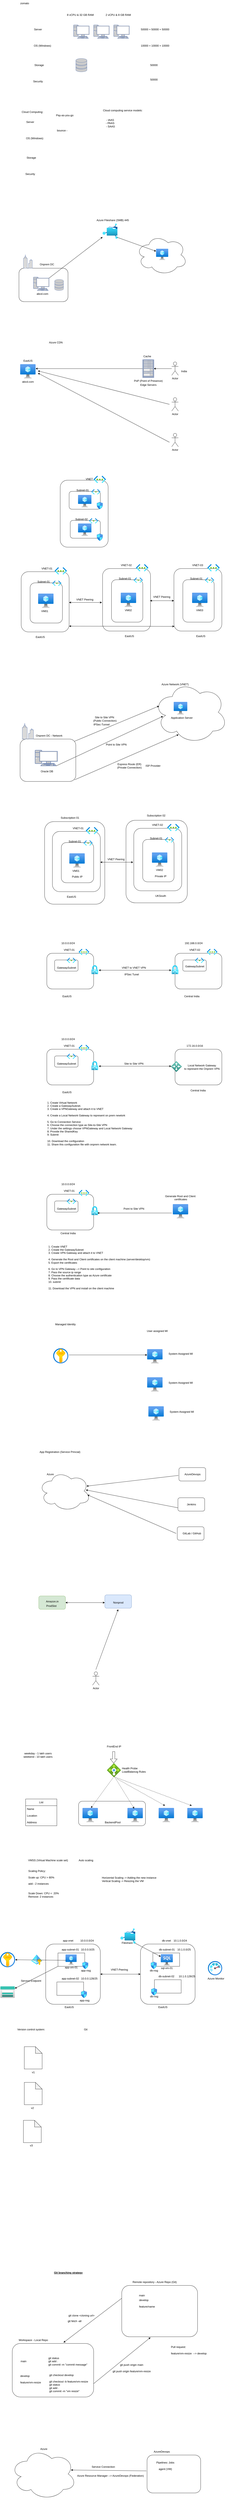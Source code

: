 <mxfile version="27.0.9">
  <diagram name="Page-1" id="sGCcN9bkvS6SXXeqbSBz">
    <mxGraphModel dx="2036" dy="699" grid="1" gridSize="10" guides="1" tooltips="1" connect="1" arrows="1" fold="1" page="1" pageScale="1" pageWidth="850" pageHeight="1100" math="0" shadow="0">
      <root>
        <mxCell id="0" />
        <mxCell id="1" parent="0" />
        <mxCell id="WJc8LRY4NEICAd2WzjVu-8" value="" style="rounded=1;whiteSpace=wrap;html=1;" parent="1" vertex="1">
          <mxGeometry x="302.5" y="8120" width="300" height="110" as="geometry" />
        </mxCell>
        <mxCell id="TFu8gCfaWhF8fi9Z1Wga-96" value="" style="rounded=1;whiteSpace=wrap;html=1;" parent="1" vertex="1">
          <mxGeometry x="515" y="3724" width="275" height="370" as="geometry" />
        </mxCell>
        <mxCell id="TFu8gCfaWhF8fi9Z1Wga-94" value="" style="rounded=1;whiteSpace=wrap;html=1;" parent="1" vertex="1">
          <mxGeometry x="150" y="3730" width="270" height="370" as="geometry" />
        </mxCell>
        <mxCell id="Lp664vu73hILhfojsSks-1" value="" style="fontColor=#0066CC;verticalAlign=top;verticalLabelPosition=bottom;labelPosition=center;align=center;html=1;outlineConnect=0;fillColor=#CCCCCC;strokeColor=#6881B3;gradientColor=none;gradientDirection=north;strokeWidth=2;shape=mxgraph.networks.pc;" parent="1" vertex="1">
          <mxGeometry x="280" y="160" width="70" height="60" as="geometry" />
        </mxCell>
        <mxCell id="Lp664vu73hILhfojsSks-2" value="Server" style="text;html=1;align=center;verticalAlign=middle;resizable=0;points=[];autosize=1;strokeColor=none;fillColor=none;" parent="1" vertex="1">
          <mxGeometry x="90" y="165" width="60" height="30" as="geometry" />
        </mxCell>
        <mxCell id="Lp664vu73hILhfojsSks-3" value="50000 + 50000 + 50000" style="text;html=1;align=center;verticalAlign=middle;resizable=0;points=[];autosize=1;strokeColor=none;fillColor=none;" parent="1" vertex="1">
          <mxGeometry x="570" y="165" width="150" height="30" as="geometry" />
        </mxCell>
        <mxCell id="Lp664vu73hILhfojsSks-4" value="OS (Windows)" style="text;html=1;align=center;verticalAlign=middle;resizable=0;points=[];autosize=1;strokeColor=none;fillColor=none;" parent="1" vertex="1">
          <mxGeometry x="90" y="238" width="100" height="30" as="geometry" />
        </mxCell>
        <mxCell id="Lp664vu73hILhfojsSks-5" value="10000 + 10000 + 10000" style="text;html=1;align=center;verticalAlign=middle;resizable=0;points=[];autosize=1;strokeColor=none;fillColor=none;" parent="1" vertex="1">
          <mxGeometry x="570" y="238" width="150" height="30" as="geometry" />
        </mxCell>
        <mxCell id="Lp664vu73hILhfojsSks-6" value="" style="fontColor=#0066CC;verticalAlign=top;verticalLabelPosition=bottom;labelPosition=center;align=center;html=1;outlineConnect=0;fillColor=#CCCCCC;strokeColor=#6881B3;gradientColor=none;gradientDirection=north;strokeWidth=2;shape=mxgraph.networks.storage;" parent="1" vertex="1">
          <mxGeometry x="290" y="310" width="50" height="60" as="geometry" />
        </mxCell>
        <mxCell id="Lp664vu73hILhfojsSks-7" value="Storage" style="text;html=1;align=center;verticalAlign=middle;resizable=0;points=[];autosize=1;strokeColor=none;fillColor=none;" parent="1" vertex="1">
          <mxGeometry x="90" y="325" width="70" height="30" as="geometry" />
        </mxCell>
        <mxCell id="Lp664vu73hILhfojsSks-8" value="50000" style="text;html=1;align=center;verticalAlign=middle;resizable=0;points=[];autosize=1;strokeColor=none;fillColor=none;" parent="1" vertex="1">
          <mxGeometry x="610" y="325" width="60" height="30" as="geometry" />
        </mxCell>
        <mxCell id="Lp664vu73hILhfojsSks-9" value="Security" style="text;html=1;align=center;verticalAlign=middle;resizable=0;points=[];autosize=1;strokeColor=none;fillColor=none;" parent="1" vertex="1">
          <mxGeometry x="85" y="398" width="70" height="30" as="geometry" />
        </mxCell>
        <mxCell id="Lp664vu73hILhfojsSks-10" value="50000" style="text;html=1;align=center;verticalAlign=middle;resizable=0;points=[];autosize=1;strokeColor=none;fillColor=none;" parent="1" vertex="1">
          <mxGeometry x="610" y="390" width="60" height="30" as="geometry" />
        </mxCell>
        <mxCell id="Lp664vu73hILhfojsSks-11" value="zomato" style="text;html=1;align=center;verticalAlign=middle;resizable=0;points=[];autosize=1;strokeColor=none;fillColor=none;" parent="1" vertex="1">
          <mxGeometry x="30" y="48" width="60" height="30" as="geometry" />
        </mxCell>
        <mxCell id="Lp664vu73hILhfojsSks-12" value="" style="fontColor=#0066CC;verticalAlign=top;verticalLabelPosition=bottom;labelPosition=center;align=center;html=1;outlineConnect=0;fillColor=#CCCCCC;strokeColor=#6881B3;gradientColor=none;gradientDirection=north;strokeWidth=2;shape=mxgraph.networks.pc;" parent="1" vertex="1">
          <mxGeometry x="370" y="160" width="70" height="60" as="geometry" />
        </mxCell>
        <mxCell id="Lp664vu73hILhfojsSks-13" value="" style="fontColor=#0066CC;verticalAlign=top;verticalLabelPosition=bottom;labelPosition=center;align=center;html=1;outlineConnect=0;fillColor=#CCCCCC;strokeColor=#6881B3;gradientColor=none;gradientDirection=north;strokeWidth=2;shape=mxgraph.networks.pc;" parent="1" vertex="1">
          <mxGeometry x="460" y="160" width="70" height="60" as="geometry" />
        </mxCell>
        <mxCell id="Lp664vu73hILhfojsSks-14" value="Cloud Computing:" style="text;html=1;align=center;verticalAlign=middle;resizable=0;points=[];autosize=1;strokeColor=none;fillColor=none;" parent="1" vertex="1">
          <mxGeometry x="35" y="535" width="120" height="30" as="geometry" />
        </mxCell>
        <mxCell id="Lp664vu73hILhfojsSks-15" value="Server" style="text;html=1;align=center;verticalAlign=middle;resizable=0;points=[];autosize=1;strokeColor=none;fillColor=none;" parent="1" vertex="1">
          <mxGeometry x="55" y="580" width="60" height="30" as="geometry" />
        </mxCell>
        <mxCell id="Lp664vu73hILhfojsSks-16" value="OS (Windows)" style="text;html=1;align=center;verticalAlign=middle;resizable=0;points=[];autosize=1;strokeColor=none;fillColor=none;" parent="1" vertex="1">
          <mxGeometry x="55" y="653" width="100" height="30" as="geometry" />
        </mxCell>
        <mxCell id="Lp664vu73hILhfojsSks-17" value="Storage" style="text;html=1;align=center;verticalAlign=middle;resizable=0;points=[];autosize=1;strokeColor=none;fillColor=none;" parent="1" vertex="1">
          <mxGeometry x="55" y="740" width="70" height="30" as="geometry" />
        </mxCell>
        <mxCell id="Lp664vu73hILhfojsSks-18" value="Security" style="text;html=1;align=center;verticalAlign=middle;resizable=0;points=[];autosize=1;strokeColor=none;fillColor=none;" parent="1" vertex="1">
          <mxGeometry x="50" y="813" width="70" height="30" as="geometry" />
        </mxCell>
        <mxCell id="Lp664vu73hILhfojsSks-19" value="Pay-as-you-go" style="text;html=1;align=center;verticalAlign=middle;resizable=0;points=[];autosize=1;strokeColor=none;fillColor=none;" parent="1" vertex="1">
          <mxGeometry x="190" y="550" width="100" height="30" as="geometry" />
        </mxCell>
        <mxCell id="Lp664vu73hILhfojsSks-20" value="8 vCPU &amp;amp; 32 GB RAM" style="text;html=1;align=center;verticalAlign=middle;resizable=0;points=[];autosize=1;strokeColor=none;fillColor=none;" parent="1" vertex="1">
          <mxGeometry x="240" y="100" width="140" height="30" as="geometry" />
        </mxCell>
        <mxCell id="Lp664vu73hILhfojsSks-21" value="2 vCPU &amp;amp; 8 GB RAM" style="text;html=1;align=center;verticalAlign=middle;resizable=0;points=[];autosize=1;strokeColor=none;fillColor=none;" parent="1" vertex="1">
          <mxGeometry x="410" y="100" width="140" height="30" as="geometry" />
        </mxCell>
        <mxCell id="Lp664vu73hILhfojsSks-22" value="bounce -&amp;nbsp;" style="text;html=1;align=center;verticalAlign=middle;resizable=0;points=[];autosize=1;strokeColor=none;fillColor=none;" parent="1" vertex="1">
          <mxGeometry x="195" y="618" width="70" height="30" as="geometry" />
        </mxCell>
        <mxCell id="Lp664vu73hILhfojsSks-23" value="Cloud computing service models:&lt;div&gt;&lt;br&gt;&lt;/div&gt;" style="text;html=1;align=center;verticalAlign=middle;resizable=0;points=[];autosize=1;strokeColor=none;fillColor=none;" parent="1" vertex="1">
          <mxGeometry x="400" y="530" width="200" height="40" as="geometry" />
        </mxCell>
        <mxCell id="Lp664vu73hILhfojsSks-24" value="- IAAS&amp;nbsp;&lt;div&gt;- PAAS&amp;nbsp;&lt;/div&gt;&lt;div&gt;- SAAS&lt;/div&gt;" style="text;html=1;align=center;verticalAlign=middle;resizable=0;points=[];autosize=1;strokeColor=none;fillColor=none;" parent="1" vertex="1">
          <mxGeometry x="410" y="570" width="70" height="60" as="geometry" />
        </mxCell>
        <mxCell id="oMRVVsmuMLo1DiWptiME-2" value="" style="rounded=1;whiteSpace=wrap;html=1;" parent="1" vertex="1">
          <mxGeometry x="35" y="1250" width="220" height="150" as="geometry" />
        </mxCell>
        <mxCell id="oMRVVsmuMLo1DiWptiME-3" value="" style="fontColor=#0066CC;verticalAlign=top;verticalLabelPosition=bottom;labelPosition=center;align=center;html=1;outlineConnect=0;fillColor=#CCCCCC;strokeColor=#6881B3;gradientColor=none;gradientDirection=north;strokeWidth=2;shape=mxgraph.networks.business_center;" parent="1" vertex="1">
          <mxGeometry x="55" y="1190" width="40" height="60" as="geometry" />
        </mxCell>
        <mxCell id="oMRVVsmuMLo1DiWptiME-4" value="Onprem DC" style="text;html=1;align=center;verticalAlign=middle;resizable=0;points=[];autosize=1;strokeColor=none;fillColor=none;" parent="1" vertex="1">
          <mxGeometry x="115" y="1218" width="90" height="30" as="geometry" />
        </mxCell>
        <mxCell id="oMRVVsmuMLo1DiWptiME-5" value="" style="fontColor=#0066CC;verticalAlign=top;verticalLabelPosition=bottom;labelPosition=center;align=center;html=1;outlineConnect=0;fillColor=#CCCCCC;strokeColor=#6881B3;gradientColor=none;gradientDirection=north;strokeWidth=2;shape=mxgraph.networks.pc;" parent="1" vertex="1">
          <mxGeometry x="100" y="1290" width="70" height="60" as="geometry" />
        </mxCell>
        <mxCell id="oMRVVsmuMLo1DiWptiME-6" value="abcd.com" style="text;html=1;align=center;verticalAlign=middle;resizable=0;points=[];autosize=1;strokeColor=none;fillColor=none;" parent="1" vertex="1">
          <mxGeometry x="100" y="1350" width="80" height="30" as="geometry" />
        </mxCell>
        <mxCell id="oMRVVsmuMLo1DiWptiME-7" value="" style="ellipse;shape=cloud;whiteSpace=wrap;html=1;" parent="1" vertex="1">
          <mxGeometry x="560" y="1100" width="230" height="180" as="geometry" />
        </mxCell>
        <mxCell id="oMRVVsmuMLo1DiWptiME-8" value="" style="image;aspect=fixed;html=1;points=[];align=center;fontSize=12;image=img/lib/azure2/storage/Azure_Fileshare.svg;" parent="1" vertex="1">
          <mxGeometry x="410" y="1050" width="68" height="68" as="geometry" />
        </mxCell>
        <mxCell id="oMRVVsmuMLo1DiWptiME-9" value="" style="image;aspect=fixed;html=1;points=[];align=center;fontSize=12;image=img/lib/azure2/compute/Virtual_Machine.svg;" parent="1" vertex="1">
          <mxGeometry x="650" y="1162.64" width="54.5" height="50.55" as="geometry" />
        </mxCell>
        <mxCell id="oMRVVsmuMLo1DiWptiME-10" value="Azure Fileshare (SMB) 445" style="text;html=1;align=center;verticalAlign=middle;resizable=0;points=[];autosize=1;strokeColor=none;fillColor=none;" parent="1" vertex="1">
          <mxGeometry x="370" y="1020" width="170" height="30" as="geometry" />
        </mxCell>
        <mxCell id="oMRVVsmuMLo1DiWptiME-11" value="" style="endArrow=classic;html=1;rounded=0;exitX=1;exitY=0.07;exitDx=0;exitDy=0;exitPerimeter=0;" parent="1" source="oMRVVsmuMLo1DiWptiME-5" target="oMRVVsmuMLo1DiWptiME-8" edge="1">
          <mxGeometry width="50" height="50" relative="1" as="geometry">
            <mxPoint x="400" y="1270" as="sourcePoint" />
            <mxPoint x="450" y="1220" as="targetPoint" />
          </mxGeometry>
        </mxCell>
        <mxCell id="oMRVVsmuMLo1DiWptiME-12" value="" style="endArrow=classic;html=1;rounded=0;entryX=0;entryY=0.225;entryDx=0;entryDy=0;entryPerimeter=0;exitX=0.941;exitY=0.897;exitDx=0;exitDy=0;exitPerimeter=0;" parent="1" source="oMRVVsmuMLo1DiWptiME-8" target="oMRVVsmuMLo1DiWptiME-9" edge="1">
          <mxGeometry width="50" height="50" relative="1" as="geometry">
            <mxPoint x="400" y="1270" as="sourcePoint" />
            <mxPoint x="450" y="1220" as="targetPoint" />
          </mxGeometry>
        </mxCell>
        <mxCell id="oMRVVsmuMLo1DiWptiME-13" value="" style="fontColor=#0066CC;verticalAlign=top;verticalLabelPosition=bottom;labelPosition=center;align=center;html=1;outlineConnect=0;fillColor=#CCCCCC;strokeColor=#6881B3;gradientColor=none;gradientDirection=north;strokeWidth=2;shape=mxgraph.networks.storage;" parent="1" vertex="1">
          <mxGeometry x="195" y="1300" width="40" height="50" as="geometry" />
        </mxCell>
        <mxCell id="oMRVVsmuMLo1DiWptiME-14" value="" style="image;aspect=fixed;html=1;points=[];align=center;fontSize=12;image=img/lib/azure2/compute/Virtual_Machine.svg;" parent="1" vertex="1">
          <mxGeometry x="40.5" y="1680" width="69" height="64" as="geometry" />
        </mxCell>
        <mxCell id="oMRVVsmuMLo1DiWptiME-15" value="EastUS" style="text;html=1;align=center;verticalAlign=middle;resizable=0;points=[];autosize=1;strokeColor=none;fillColor=none;" parent="1" vertex="1">
          <mxGeometry x="45" y="1650" width="60" height="30" as="geometry" />
        </mxCell>
        <mxCell id="oMRVVsmuMLo1DiWptiME-16" value="abcd.com" style="text;html=1;align=center;verticalAlign=middle;resizable=0;points=[];autosize=1;strokeColor=none;fillColor=none;" parent="1" vertex="1">
          <mxGeometry x="35" y="1744" width="80" height="30" as="geometry" />
        </mxCell>
        <mxCell id="oMRVVsmuMLo1DiWptiME-17" value="Actor" style="shape=umlActor;verticalLabelPosition=bottom;verticalAlign=top;html=1;outlineConnect=0;" parent="1" vertex="1">
          <mxGeometry x="720" y="1670" width="30" height="60" as="geometry" />
        </mxCell>
        <mxCell id="oMRVVsmuMLo1DiWptiME-18" value="Actor" style="shape=umlActor;verticalLabelPosition=bottom;verticalAlign=top;html=1;outlineConnect=0;" parent="1" vertex="1">
          <mxGeometry x="720" y="1830" width="30" height="60" as="geometry" />
        </mxCell>
        <mxCell id="oMRVVsmuMLo1DiWptiME-19" value="Actor" style="shape=umlActor;verticalLabelPosition=bottom;verticalAlign=top;html=1;outlineConnect=0;" parent="1" vertex="1">
          <mxGeometry x="720" y="1990" width="30" height="60" as="geometry" />
        </mxCell>
        <mxCell id="oMRVVsmuMLo1DiWptiME-20" value="" style="endArrow=classic;html=1;rounded=0;" parent="1" source="oMRVVsmuMLo1DiWptiME-25" edge="1">
          <mxGeometry width="50" height="50" relative="1" as="geometry">
            <mxPoint x="400" y="1920" as="sourcePoint" />
            <mxPoint x="110" y="1700" as="targetPoint" />
          </mxGeometry>
        </mxCell>
        <mxCell id="oMRVVsmuMLo1DiWptiME-21" value="" style="endArrow=classic;html=1;rounded=0;" parent="1" edge="1">
          <mxGeometry width="50" height="50" relative="1" as="geometry">
            <mxPoint x="710" y="1860" as="sourcePoint" />
            <mxPoint x="120" y="1710" as="targetPoint" />
          </mxGeometry>
        </mxCell>
        <mxCell id="oMRVVsmuMLo1DiWptiME-22" value="" style="endArrow=classic;html=1;rounded=0;" parent="1" edge="1">
          <mxGeometry width="50" height="50" relative="1" as="geometry">
            <mxPoint x="710" y="2030" as="sourcePoint" />
            <mxPoint x="120" y="1720" as="targetPoint" />
          </mxGeometry>
        </mxCell>
        <mxCell id="oMRVVsmuMLo1DiWptiME-23" value="India" style="text;html=1;align=center;verticalAlign=middle;resizable=0;points=[];autosize=1;strokeColor=none;fillColor=none;" parent="1" vertex="1">
          <mxGeometry x="750" y="1697" width="50" height="30" as="geometry" />
        </mxCell>
        <mxCell id="oMRVVsmuMLo1DiWptiME-24" value="Azure CDN" style="text;html=1;align=center;verticalAlign=middle;resizable=0;points=[];autosize=1;strokeColor=none;fillColor=none;" parent="1" vertex="1">
          <mxGeometry x="160" y="1568" width="80" height="30" as="geometry" />
        </mxCell>
        <mxCell id="oMRVVsmuMLo1DiWptiME-26" value="" style="endArrow=classic;html=1;rounded=0;" parent="1" source="oMRVVsmuMLo1DiWptiME-17" target="oMRVVsmuMLo1DiWptiME-25" edge="1">
          <mxGeometry width="50" height="50" relative="1" as="geometry">
            <mxPoint x="720" y="1700" as="sourcePoint" />
            <mxPoint x="110" y="1700" as="targetPoint" />
          </mxGeometry>
        </mxCell>
        <mxCell id="oMRVVsmuMLo1DiWptiME-25" value="" style="fontColor=#0066CC;verticalAlign=top;verticalLabelPosition=bottom;labelPosition=center;align=center;html=1;outlineConnect=0;fillColor=#CCCCCC;strokeColor=#6881B3;gradientColor=none;gradientDirection=north;strokeWidth=2;shape=mxgraph.networks.rack;" parent="1" vertex="1">
          <mxGeometry x="590" y="1660" width="50" height="80" as="geometry" />
        </mxCell>
        <mxCell id="oMRVVsmuMLo1DiWptiME-27" value="PoP (Point of Presence)" style="text;html=1;align=center;verticalAlign=middle;resizable=0;points=[];autosize=1;strokeColor=none;fillColor=none;" parent="1" vertex="1">
          <mxGeometry x="540" y="1740" width="150" height="30" as="geometry" />
        </mxCell>
        <mxCell id="oMRVVsmuMLo1DiWptiME-28" value="Edge Servers" style="text;html=1;align=center;verticalAlign=middle;resizable=0;points=[];autosize=1;strokeColor=none;fillColor=none;" parent="1" vertex="1">
          <mxGeometry x="565" y="1758" width="100" height="30" as="geometry" />
        </mxCell>
        <mxCell id="oMRVVsmuMLo1DiWptiME-29" value="Cache" style="text;html=1;align=center;verticalAlign=middle;resizable=0;points=[];autosize=1;strokeColor=none;fillColor=none;" parent="1" vertex="1">
          <mxGeometry x="580" y="1630" width="60" height="30" as="geometry" />
        </mxCell>
        <mxCell id="TFu8gCfaWhF8fi9Z1Wga-1" value="" style="rounded=1;whiteSpace=wrap;html=1;" parent="1" vertex="1">
          <mxGeometry x="220" y="2200" width="215" height="300" as="geometry" />
        </mxCell>
        <mxCell id="TFu8gCfaWhF8fi9Z1Wga-2" value="" style="rounded=1;whiteSpace=wrap;html=1;" parent="1" vertex="1">
          <mxGeometry x="260" y="2250" width="140" height="80" as="geometry" />
        </mxCell>
        <mxCell id="TFu8gCfaWhF8fi9Z1Wga-3" value="" style="rounded=1;whiteSpace=wrap;html=1;" parent="1" vertex="1">
          <mxGeometry x="265" y="2380" width="135" height="80" as="geometry" />
        </mxCell>
        <mxCell id="TFu8gCfaWhF8fi9Z1Wga-4" value="" style="image;aspect=fixed;html=1;points=[];align=center;fontSize=12;image=img/lib/azure2/networking/Virtual_Networks.svg;" parent="1" vertex="1">
          <mxGeometry x="370" y="2180" width="55" height="32.84" as="geometry" />
        </mxCell>
        <mxCell id="TFu8gCfaWhF8fi9Z1Wga-5" value="" style="image;aspect=fixed;html=1;points=[];align=center;fontSize=12;image=img/lib/azure2/networking/Subnet.svg;" parent="1" vertex="1">
          <mxGeometry x="360" y="2240" width="40" height="23.95" as="geometry" />
        </mxCell>
        <mxCell id="TFu8gCfaWhF8fi9Z1Wga-6" value="" style="image;aspect=fixed;html=1;points=[];align=center;fontSize=12;image=img/lib/azure2/networking/Subnet.svg;" parent="1" vertex="1">
          <mxGeometry x="350" y="2370" width="40" height="23.95" as="geometry" />
        </mxCell>
        <mxCell id="TFu8gCfaWhF8fi9Z1Wga-7" value="VNET" style="text;html=1;align=center;verticalAlign=middle;resizable=0;points=[];autosize=1;strokeColor=none;fillColor=none;" parent="1" vertex="1">
          <mxGeometry x="320" y="2180" width="60" height="30" as="geometry" />
        </mxCell>
        <mxCell id="TFu8gCfaWhF8fi9Z1Wga-8" value="Subnet-01" style="text;html=1;align=center;verticalAlign=middle;resizable=0;points=[];autosize=1;strokeColor=none;fillColor=none;" parent="1" vertex="1">
          <mxGeometry x="280" y="2230" width="80" height="30" as="geometry" />
        </mxCell>
        <mxCell id="TFu8gCfaWhF8fi9Z1Wga-9" value="Subnet-02" style="text;html=1;align=center;verticalAlign=middle;resizable=0;points=[];autosize=1;strokeColor=none;fillColor=none;" parent="1" vertex="1">
          <mxGeometry x="275" y="2360" width="80" height="30" as="geometry" />
        </mxCell>
        <mxCell id="TFu8gCfaWhF8fi9Z1Wga-10" value="" style="rounded=1;whiteSpace=wrap;html=1;" parent="1" vertex="1">
          <mxGeometry x="45" y="2610" width="215" height="270" as="geometry" />
        </mxCell>
        <mxCell id="TFu8gCfaWhF8fi9Z1Wga-11" value="" style="rounded=1;whiteSpace=wrap;html=1;" parent="1" vertex="1">
          <mxGeometry x="85" y="2660" width="145" height="180" as="geometry" />
        </mxCell>
        <mxCell id="TFu8gCfaWhF8fi9Z1Wga-13" value="" style="image;aspect=fixed;html=1;points=[];align=center;fontSize=12;image=img/lib/azure2/networking/Virtual_Networks.svg;" parent="1" vertex="1">
          <mxGeometry x="195" y="2590" width="55" height="32.84" as="geometry" />
        </mxCell>
        <mxCell id="TFu8gCfaWhF8fi9Z1Wga-14" value="" style="image;aspect=fixed;html=1;points=[];align=center;fontSize=12;image=img/lib/azure2/networking/Subnet.svg;" parent="1" vertex="1">
          <mxGeometry x="185" y="2650" width="40" height="23.95" as="geometry" />
        </mxCell>
        <mxCell id="TFu8gCfaWhF8fi9Z1Wga-16" value="VNET-01" style="text;html=1;align=center;verticalAlign=middle;resizable=0;points=[];autosize=1;strokeColor=none;fillColor=none;" parent="1" vertex="1">
          <mxGeometry x="125" y="2581.42" width="70" height="30" as="geometry" />
        </mxCell>
        <mxCell id="TFu8gCfaWhF8fi9Z1Wga-17" value="Subnet-01" style="text;html=1;align=center;verticalAlign=middle;resizable=0;points=[];autosize=1;strokeColor=none;fillColor=none;" parent="1" vertex="1">
          <mxGeometry x="105" y="2640" width="80" height="30" as="geometry" />
        </mxCell>
        <mxCell id="TFu8gCfaWhF8fi9Z1Wga-19" value="" style="rounded=1;whiteSpace=wrap;html=1;" parent="1" vertex="1">
          <mxGeometry x="410" y="2596" width="215" height="280" as="geometry" />
        </mxCell>
        <mxCell id="TFu8gCfaWhF8fi9Z1Wga-20" value="" style="rounded=1;whiteSpace=wrap;html=1;" parent="1" vertex="1">
          <mxGeometry x="450" y="2646" width="140.5" height="190" as="geometry" />
        </mxCell>
        <mxCell id="TFu8gCfaWhF8fi9Z1Wga-22" value="" style="image;aspect=fixed;html=1;points=[];align=center;fontSize=12;image=img/lib/azure2/networking/Virtual_Networks.svg;" parent="1" vertex="1">
          <mxGeometry x="560" y="2576" width="55" height="32.84" as="geometry" />
        </mxCell>
        <mxCell id="TFu8gCfaWhF8fi9Z1Wga-23" value="" style="image;aspect=fixed;html=1;points=[];align=center;fontSize=12;image=img/lib/azure2/networking/Subnet.svg;" parent="1" vertex="1">
          <mxGeometry x="550" y="2636" width="40" height="23.95" as="geometry" />
        </mxCell>
        <mxCell id="TFu8gCfaWhF8fi9Z1Wga-25" value="VNET-02" style="text;html=1;align=center;verticalAlign=middle;resizable=0;points=[];autosize=1;strokeColor=none;fillColor=none;" parent="1" vertex="1">
          <mxGeometry x="480.5" y="2566" width="70" height="30" as="geometry" />
        </mxCell>
        <mxCell id="TFu8gCfaWhF8fi9Z1Wga-26" value="Subnet-01" style="text;html=1;align=center;verticalAlign=middle;resizable=0;points=[];autosize=1;strokeColor=none;fillColor=none;" parent="1" vertex="1">
          <mxGeometry x="470" y="2626" width="80" height="30" as="geometry" />
        </mxCell>
        <mxCell id="TFu8gCfaWhF8fi9Z1Wga-28" value="" style="image;aspect=fixed;html=1;points=[];align=center;fontSize=12;image=img/lib/azure2/compute/Virtual_Machine.svg;" parent="1" vertex="1">
          <mxGeometry x="121" y="2708" width="69" height="64" as="geometry" />
        </mxCell>
        <mxCell id="TFu8gCfaWhF8fi9Z1Wga-29" value="VM01" style="text;html=1;align=center;verticalAlign=middle;resizable=0;points=[];autosize=1;strokeColor=none;fillColor=none;" parent="1" vertex="1">
          <mxGeometry x="125" y="2772" width="50" height="30" as="geometry" />
        </mxCell>
        <mxCell id="TFu8gCfaWhF8fi9Z1Wga-30" value="" style="image;aspect=fixed;html=1;points=[];align=center;fontSize=12;image=img/lib/azure2/compute/Virtual_Machine.svg;" parent="1" vertex="1">
          <mxGeometry x="491.5" y="2704" width="69" height="64" as="geometry" />
        </mxCell>
        <mxCell id="TFu8gCfaWhF8fi9Z1Wga-31" value="VM02" style="text;html=1;align=center;verticalAlign=middle;resizable=0;points=[];autosize=1;strokeColor=none;fillColor=none;" parent="1" vertex="1">
          <mxGeometry x="500" y="2768" width="50" height="30" as="geometry" />
        </mxCell>
        <mxCell id="TFu8gCfaWhF8fi9Z1Wga-32" value="EastUS" style="text;html=1;align=center;verticalAlign=middle;resizable=0;points=[];autosize=1;strokeColor=none;fillColor=none;" parent="1" vertex="1">
          <mxGeometry x="100" y="2888" width="60" height="30" as="geometry" />
        </mxCell>
        <mxCell id="TFu8gCfaWhF8fi9Z1Wga-33" value="EastUS" style="text;html=1;align=center;verticalAlign=middle;resizable=0;points=[];autosize=1;strokeColor=none;fillColor=none;" parent="1" vertex="1">
          <mxGeometry x="500" y="2884" width="60" height="30" as="geometry" />
        </mxCell>
        <mxCell id="TFu8gCfaWhF8fi9Z1Wga-34" value="" style="image;aspect=fixed;html=1;points=[];align=center;fontSize=12;image=img/lib/azure2/compute/Virtual_Machine.svg;" parent="1" vertex="1">
          <mxGeometry x="300" y="2266" width="60" height="55.65" as="geometry" />
        </mxCell>
        <mxCell id="TFu8gCfaWhF8fi9Z1Wga-35" value="" style="image;aspect=fixed;html=1;points=[];align=center;fontSize=12;image=img/lib/azure2/compute/Virtual_Machine.svg;" parent="1" vertex="1">
          <mxGeometry x="300" y="2393.95" width="60" height="55.65" as="geometry" />
        </mxCell>
        <mxCell id="TFu8gCfaWhF8fi9Z1Wga-36" value="" style="image;aspect=fixed;html=1;points=[];align=center;fontSize=12;image=img/lib/azure2/networking/Network_Security_Groups.svg;" parent="1" vertex="1">
          <mxGeometry x="384.5" y="2298.43" width="26" height="31.57" as="geometry" />
        </mxCell>
        <mxCell id="TFu8gCfaWhF8fi9Z1Wga-37" value="" style="image;aspect=fixed;html=1;points=[];align=center;fontSize=12;image=img/lib/azure2/networking/Network_Security_Groups.svg;" parent="1" vertex="1">
          <mxGeometry x="384.5" y="2440" width="26" height="31.57" as="geometry" />
        </mxCell>
        <mxCell id="TFu8gCfaWhF8fi9Z1Wga-38" value="" style="endArrow=classic;startArrow=classic;html=1;rounded=0;entryX=-0.014;entryY=0.543;entryDx=0;entryDy=0;entryPerimeter=0;" parent="1" target="TFu8gCfaWhF8fi9Z1Wga-19" edge="1">
          <mxGeometry width="50" height="50" relative="1" as="geometry">
            <mxPoint x="260" y="2748" as="sourcePoint" />
            <mxPoint x="450" y="2770" as="targetPoint" />
          </mxGeometry>
        </mxCell>
        <mxCell id="TFu8gCfaWhF8fi9Z1Wga-39" value="VNET Peering" style="text;html=1;align=center;verticalAlign=middle;resizable=0;points=[];autosize=1;strokeColor=none;fillColor=none;" parent="1" vertex="1">
          <mxGeometry x="280" y="2720" width="100" height="30" as="geometry" />
        </mxCell>
        <mxCell id="TFu8gCfaWhF8fi9Z1Wga-40" value="" style="rounded=1;whiteSpace=wrap;html=1;" parent="1" vertex="1">
          <mxGeometry x="730" y="2596" width="215" height="280" as="geometry" />
        </mxCell>
        <mxCell id="TFu8gCfaWhF8fi9Z1Wga-41" value="" style="rounded=1;whiteSpace=wrap;html=1;" parent="1" vertex="1">
          <mxGeometry x="770" y="2646" width="140.5" height="190" as="geometry" />
        </mxCell>
        <mxCell id="TFu8gCfaWhF8fi9Z1Wga-42" value="" style="image;aspect=fixed;html=1;points=[];align=center;fontSize=12;image=img/lib/azure2/networking/Virtual_Networks.svg;" parent="1" vertex="1">
          <mxGeometry x="880" y="2576" width="55" height="32.84" as="geometry" />
        </mxCell>
        <mxCell id="TFu8gCfaWhF8fi9Z1Wga-43" value="" style="image;aspect=fixed;html=1;points=[];align=center;fontSize=12;image=img/lib/azure2/networking/Subnet.svg;" parent="1" vertex="1">
          <mxGeometry x="870" y="2636" width="40" height="23.95" as="geometry" />
        </mxCell>
        <mxCell id="TFu8gCfaWhF8fi9Z1Wga-44" value="VNET-03" style="text;html=1;align=center;verticalAlign=middle;resizable=0;points=[];autosize=1;strokeColor=none;fillColor=none;" parent="1" vertex="1">
          <mxGeometry x="800.5" y="2566" width="70" height="30" as="geometry" />
        </mxCell>
        <mxCell id="TFu8gCfaWhF8fi9Z1Wga-45" value="Subnet-01" style="text;html=1;align=center;verticalAlign=middle;resizable=0;points=[];autosize=1;strokeColor=none;fillColor=none;" parent="1" vertex="1">
          <mxGeometry x="790" y="2626" width="80" height="30" as="geometry" />
        </mxCell>
        <mxCell id="TFu8gCfaWhF8fi9Z1Wga-46" value="" style="image;aspect=fixed;html=1;points=[];align=center;fontSize=12;image=img/lib/azure2/compute/Virtual_Machine.svg;" parent="1" vertex="1">
          <mxGeometry x="811.5" y="2704" width="69" height="64" as="geometry" />
        </mxCell>
        <mxCell id="TFu8gCfaWhF8fi9Z1Wga-47" value="VM03" style="text;html=1;align=center;verticalAlign=middle;resizable=0;points=[];autosize=1;strokeColor=none;fillColor=none;" parent="1" vertex="1">
          <mxGeometry x="820" y="2768" width="50" height="30" as="geometry" />
        </mxCell>
        <mxCell id="TFu8gCfaWhF8fi9Z1Wga-48" value="EastUS" style="text;html=1;align=center;verticalAlign=middle;resizable=0;points=[];autosize=1;strokeColor=none;fillColor=none;" parent="1" vertex="1">
          <mxGeometry x="820" y="2884" width="60" height="30" as="geometry" />
        </mxCell>
        <mxCell id="TFu8gCfaWhF8fi9Z1Wga-49" value="" style="endArrow=classic;startArrow=classic;html=1;rounded=0;" parent="1" edge="1">
          <mxGeometry width="50" height="50" relative="1" as="geometry">
            <mxPoint x="623" y="2740" as="sourcePoint" />
            <mxPoint x="730" y="2740" as="targetPoint" />
          </mxGeometry>
        </mxCell>
        <mxCell id="TFu8gCfaWhF8fi9Z1Wga-51" value="VNET Peering" style="text;html=1;align=center;verticalAlign=middle;resizable=0;points=[];autosize=1;strokeColor=none;fillColor=none;" parent="1" vertex="1">
          <mxGeometry x="625" y="2708" width="100" height="30" as="geometry" />
        </mxCell>
        <mxCell id="TFu8gCfaWhF8fi9Z1Wga-53" value="" style="endArrow=classic;startArrow=classic;html=1;rounded=0;exitX=1;exitY=0.904;exitDx=0;exitDy=0;exitPerimeter=0;entryX=0.009;entryY=0.925;entryDx=0;entryDy=0;entryPerimeter=0;" parent="1" source="TFu8gCfaWhF8fi9Z1Wga-10" target="TFu8gCfaWhF8fi9Z1Wga-40" edge="1">
          <mxGeometry width="50" height="50" relative="1" as="geometry">
            <mxPoint x="400" y="2820" as="sourcePoint" />
            <mxPoint x="450" y="2770" as="targetPoint" />
          </mxGeometry>
        </mxCell>
        <mxCell id="TFu8gCfaWhF8fi9Z1Wga-54" value="" style="rounded=1;whiteSpace=wrap;html=1;" parent="1" vertex="1">
          <mxGeometry x="40" y="3360" width="250" height="190" as="geometry" />
        </mxCell>
        <mxCell id="TFu8gCfaWhF8fi9Z1Wga-55" value="" style="ellipse;shape=cloud;whiteSpace=wrap;html=1;" parent="1" vertex="1">
          <mxGeometry x="640" y="3100" width="330" height="280" as="geometry" />
        </mxCell>
        <mxCell id="TFu8gCfaWhF8fi9Z1Wga-56" value="" style="fontColor=#0066CC;verticalAlign=top;verticalLabelPosition=bottom;labelPosition=center;align=center;html=1;outlineConnect=0;fillColor=#CCCCCC;strokeColor=#6881B3;gradientColor=none;gradientDirection=north;strokeWidth=2;shape=mxgraph.networks.business_center;" parent="1" vertex="1">
          <mxGeometry x="50" y="3290" width="50" height="70" as="geometry" />
        </mxCell>
        <mxCell id="TFu8gCfaWhF8fi9Z1Wga-57" value="Onprem DC - Network" style="text;html=1;align=center;verticalAlign=middle;resizable=0;points=[];autosize=1;strokeColor=none;fillColor=none;" parent="1" vertex="1">
          <mxGeometry x="100" y="3330" width="140" height="30" as="geometry" />
        </mxCell>
        <mxCell id="TFu8gCfaWhF8fi9Z1Wga-59" value="" style="fontColor=#0066CC;verticalAlign=top;verticalLabelPosition=bottom;labelPosition=center;align=center;html=1;outlineConnect=0;fillColor=#CCCCCC;strokeColor=#6881B3;gradientColor=none;gradientDirection=north;strokeWidth=2;shape=mxgraph.networks.pc;" parent="1" vertex="1">
          <mxGeometry x="107.5" y="3410" width="100" height="70" as="geometry" />
        </mxCell>
        <mxCell id="TFu8gCfaWhF8fi9Z1Wga-60" value="Oracle DB" style="text;html=1;align=center;verticalAlign=middle;resizable=0;points=[];autosize=1;strokeColor=none;fillColor=none;" parent="1" vertex="1">
          <mxGeometry x="120" y="3490" width="80" height="30" as="geometry" />
        </mxCell>
        <mxCell id="TFu8gCfaWhF8fi9Z1Wga-61" value="Azure Network (VNET)" style="text;html=1;align=center;verticalAlign=middle;resizable=0;points=[];autosize=1;strokeColor=none;fillColor=none;" parent="1" vertex="1">
          <mxGeometry x="660" y="3100" width="150" height="30" as="geometry" />
        </mxCell>
        <mxCell id="TFu8gCfaWhF8fi9Z1Wga-62" value="" style="endArrow=classic;html=1;rounded=0;exitX=0.976;exitY=0.053;exitDx=0;exitDy=0;exitPerimeter=0;entryX=0.07;entryY=0.4;entryDx=0;entryDy=0;entryPerimeter=0;" parent="1" source="TFu8gCfaWhF8fi9Z1Wga-54" target="TFu8gCfaWhF8fi9Z1Wga-55" edge="1">
          <mxGeometry width="50" height="50" relative="1" as="geometry">
            <mxPoint x="400" y="3390" as="sourcePoint" />
            <mxPoint x="450" y="3340" as="targetPoint" />
          </mxGeometry>
        </mxCell>
        <mxCell id="TFu8gCfaWhF8fi9Z1Wga-63" value="Site to Site VPN&amp;nbsp;&lt;div&gt;(Public Connection)&lt;/div&gt;" style="text;html=1;align=center;verticalAlign=middle;resizable=0;points=[];autosize=1;strokeColor=none;fillColor=none;" parent="1" vertex="1">
          <mxGeometry x="355" y="3250" width="130" height="40" as="geometry" />
        </mxCell>
        <mxCell id="TFu8gCfaWhF8fi9Z1Wga-64" value="" style="endArrow=classic;html=1;rounded=0;exitX=0.976;exitY=0.963;exitDx=0;exitDy=0;exitPerimeter=0;entryX=0.336;entryY=0.857;entryDx=0;entryDy=0;entryPerimeter=0;" parent="1" source="TFu8gCfaWhF8fi9Z1Wga-54" target="TFu8gCfaWhF8fi9Z1Wga-55" edge="1">
          <mxGeometry width="50" height="50" relative="1" as="geometry">
            <mxPoint x="400" y="3390" as="sourcePoint" />
            <mxPoint x="450" y="3340" as="targetPoint" />
          </mxGeometry>
        </mxCell>
        <mxCell id="TFu8gCfaWhF8fi9Z1Wga-65" value="Express Route (ER)&lt;div&gt;(Private Connection)&lt;/div&gt;" style="text;html=1;align=center;verticalAlign=middle;resizable=0;points=[];autosize=1;strokeColor=none;fillColor=none;" parent="1" vertex="1">
          <mxGeometry x="465" y="3460" width="130" height="40" as="geometry" />
        </mxCell>
        <mxCell id="TFu8gCfaWhF8fi9Z1Wga-66" value="ISP Provider" style="text;html=1;align=center;verticalAlign=middle;resizable=0;points=[];autosize=1;strokeColor=none;fillColor=none;" parent="1" vertex="1">
          <mxGeometry x="590.5" y="3465" width="90" height="30" as="geometry" />
        </mxCell>
        <mxCell id="TFu8gCfaWhF8fi9Z1Wga-67" value="" style="image;aspect=fixed;html=1;points=[];align=center;fontSize=12;image=img/lib/azure2/compute/Virtual_Machine.svg;" parent="1" vertex="1">
          <mxGeometry x="729" y="3193.42" width="61" height="56.58" as="geometry" />
        </mxCell>
        <mxCell id="TFu8gCfaWhF8fi9Z1Wga-68" value="Application Server" style="text;html=1;align=center;verticalAlign=middle;resizable=0;points=[];autosize=1;strokeColor=none;fillColor=none;" parent="1" vertex="1">
          <mxGeometry x="704.5" y="3250" width="120" height="30" as="geometry" />
        </mxCell>
        <mxCell id="TFu8gCfaWhF8fi9Z1Wga-69" value="" style="endArrow=classic;html=1;rounded=0;entryX=0.124;entryY=0.564;entryDx=0;entryDy=0;entryPerimeter=0;exitX=0.95;exitY=1;exitDx=0;exitDy=0;exitPerimeter=0;" parent="1" source="TFu8gCfaWhF8fi9Z1Wga-59" target="TFu8gCfaWhF8fi9Z1Wga-55" edge="1">
          <mxGeometry width="50" height="50" relative="1" as="geometry">
            <mxPoint x="400" y="3390" as="sourcePoint" />
            <mxPoint x="450" y="3340" as="targetPoint" />
          </mxGeometry>
        </mxCell>
        <mxCell id="TFu8gCfaWhF8fi9Z1Wga-70" value="Point to Site VPN" style="text;html=1;align=center;verticalAlign=middle;resizable=0;points=[];autosize=1;strokeColor=none;fillColor=none;" parent="1" vertex="1">
          <mxGeometry x="410.5" y="3370" width="120" height="30" as="geometry" />
        </mxCell>
        <mxCell id="TFu8gCfaWhF8fi9Z1Wga-71" value="IPSec-Tunnel" style="text;html=1;align=center;verticalAlign=middle;resizable=0;points=[];autosize=1;strokeColor=none;fillColor=none;" parent="1" vertex="1">
          <mxGeometry x="355" y="3280" width="100" height="30" as="geometry" />
        </mxCell>
        <mxCell id="TFu8gCfaWhF8fi9Z1Wga-72" value="" style="rounded=1;whiteSpace=wrap;html=1;" parent="1" vertex="1">
          <mxGeometry x="185" y="3774" width="215" height="270" as="geometry" />
        </mxCell>
        <mxCell id="TFu8gCfaWhF8fi9Z1Wga-73" value="" style="rounded=1;whiteSpace=wrap;html=1;" parent="1" vertex="1">
          <mxGeometry x="225" y="3824" width="145" height="180" as="geometry" />
        </mxCell>
        <mxCell id="TFu8gCfaWhF8fi9Z1Wga-74" value="" style="image;aspect=fixed;html=1;points=[];align=center;fontSize=12;image=img/lib/azure2/networking/Virtual_Networks.svg;" parent="1" vertex="1">
          <mxGeometry x="335" y="3754" width="55" height="32.84" as="geometry" />
        </mxCell>
        <mxCell id="TFu8gCfaWhF8fi9Z1Wga-75" value="" style="image;aspect=fixed;html=1;points=[];align=center;fontSize=12;image=img/lib/azure2/networking/Subnet.svg;" parent="1" vertex="1">
          <mxGeometry x="325" y="3814" width="40" height="23.95" as="geometry" />
        </mxCell>
        <mxCell id="TFu8gCfaWhF8fi9Z1Wga-76" value="VNET-01" style="text;html=1;align=center;verticalAlign=middle;resizable=0;points=[];autosize=1;strokeColor=none;fillColor=none;" parent="1" vertex="1">
          <mxGeometry x="265" y="3745.42" width="70" height="30" as="geometry" />
        </mxCell>
        <mxCell id="TFu8gCfaWhF8fi9Z1Wga-77" value="Subnet-01" style="text;html=1;align=center;verticalAlign=middle;resizable=0;points=[];autosize=1;strokeColor=none;fillColor=none;" parent="1" vertex="1">
          <mxGeometry x="245" y="3804" width="80" height="30" as="geometry" />
        </mxCell>
        <mxCell id="TFu8gCfaWhF8fi9Z1Wga-78" value="" style="rounded=1;whiteSpace=wrap;html=1;" parent="1" vertex="1">
          <mxGeometry x="550" y="3760" width="215" height="280" as="geometry" />
        </mxCell>
        <mxCell id="TFu8gCfaWhF8fi9Z1Wga-79" value="" style="rounded=1;whiteSpace=wrap;html=1;" parent="1" vertex="1">
          <mxGeometry x="590" y="3810" width="140.5" height="190" as="geometry" />
        </mxCell>
        <mxCell id="TFu8gCfaWhF8fi9Z1Wga-80" value="" style="image;aspect=fixed;html=1;points=[];align=center;fontSize=12;image=img/lib/azure2/networking/Virtual_Networks.svg;" parent="1" vertex="1">
          <mxGeometry x="700" y="3740" width="55" height="32.84" as="geometry" />
        </mxCell>
        <mxCell id="TFu8gCfaWhF8fi9Z1Wga-81" value="" style="image;aspect=fixed;html=1;points=[];align=center;fontSize=12;image=img/lib/azure2/networking/Subnet.svg;" parent="1" vertex="1">
          <mxGeometry x="690" y="3800" width="40" height="23.95" as="geometry" />
        </mxCell>
        <mxCell id="TFu8gCfaWhF8fi9Z1Wga-82" value="VNET-02" style="text;html=1;align=center;verticalAlign=middle;resizable=0;points=[];autosize=1;strokeColor=none;fillColor=none;" parent="1" vertex="1">
          <mxGeometry x="620.5" y="3730" width="70" height="30" as="geometry" />
        </mxCell>
        <mxCell id="TFu8gCfaWhF8fi9Z1Wga-83" value="Subnet-01" style="text;html=1;align=center;verticalAlign=middle;resizable=0;points=[];autosize=1;strokeColor=none;fillColor=none;" parent="1" vertex="1">
          <mxGeometry x="610" y="3790" width="80" height="30" as="geometry" />
        </mxCell>
        <mxCell id="TFu8gCfaWhF8fi9Z1Wga-84" value="" style="image;aspect=fixed;html=1;points=[];align=center;fontSize=12;image=img/lib/azure2/compute/Virtual_Machine.svg;" parent="1" vertex="1">
          <mxGeometry x="261" y="3872" width="69" height="64" as="geometry" />
        </mxCell>
        <mxCell id="TFu8gCfaWhF8fi9Z1Wga-85" value="VM01" style="text;html=1;align=center;verticalAlign=middle;resizable=0;points=[];autosize=1;strokeColor=none;fillColor=none;" parent="1" vertex="1">
          <mxGeometry x="265" y="3936" width="50" height="30" as="geometry" />
        </mxCell>
        <mxCell id="TFu8gCfaWhF8fi9Z1Wga-86" value="" style="image;aspect=fixed;html=1;points=[];align=center;fontSize=12;image=img/lib/azure2/compute/Virtual_Machine.svg;" parent="1" vertex="1">
          <mxGeometry x="631.5" y="3868" width="69" height="64" as="geometry" />
        </mxCell>
        <mxCell id="TFu8gCfaWhF8fi9Z1Wga-87" value="VM02" style="text;html=1;align=center;verticalAlign=middle;resizable=0;points=[];autosize=1;strokeColor=none;fillColor=none;" parent="1" vertex="1">
          <mxGeometry x="640" y="3932" width="50" height="30" as="geometry" />
        </mxCell>
        <mxCell id="TFu8gCfaWhF8fi9Z1Wga-88" value="EastUS" style="text;html=1;align=center;verticalAlign=middle;resizable=0;points=[];autosize=1;strokeColor=none;fillColor=none;" parent="1" vertex="1">
          <mxGeometry x="240" y="4052" width="60" height="30" as="geometry" />
        </mxCell>
        <mxCell id="TFu8gCfaWhF8fi9Z1Wga-89" value="UKSouth" style="text;html=1;align=center;verticalAlign=middle;resizable=0;points=[];autosize=1;strokeColor=none;fillColor=none;" parent="1" vertex="1">
          <mxGeometry x="635" y="4048" width="70" height="30" as="geometry" />
        </mxCell>
        <mxCell id="TFu8gCfaWhF8fi9Z1Wga-90" value="" style="endArrow=classic;startArrow=classic;html=1;rounded=0;entryX=-0.014;entryY=0.543;entryDx=0;entryDy=0;entryPerimeter=0;" parent="1" target="TFu8gCfaWhF8fi9Z1Wga-78" edge="1">
          <mxGeometry width="50" height="50" relative="1" as="geometry">
            <mxPoint x="400" y="3912" as="sourcePoint" />
            <mxPoint x="590" y="3934" as="targetPoint" />
          </mxGeometry>
        </mxCell>
        <mxCell id="TFu8gCfaWhF8fi9Z1Wga-91" value="VNET Peering" style="text;html=1;align=center;verticalAlign=middle;resizable=0;points=[];autosize=1;strokeColor=none;fillColor=none;" parent="1" vertex="1">
          <mxGeometry x="420" y="3884" width="100" height="30" as="geometry" />
        </mxCell>
        <mxCell id="TFu8gCfaWhF8fi9Z1Wga-92" value="Public IP" style="text;html=1;align=center;verticalAlign=middle;resizable=0;points=[];autosize=1;strokeColor=none;fillColor=none;" parent="1" vertex="1">
          <mxGeometry x="261" y="3962" width="70" height="30" as="geometry" />
        </mxCell>
        <mxCell id="TFu8gCfaWhF8fi9Z1Wga-93" value="Private IP" style="text;html=1;align=center;verticalAlign=middle;resizable=0;points=[];autosize=1;strokeColor=none;fillColor=none;" parent="1" vertex="1">
          <mxGeometry x="630" y="3960" width="80" height="30" as="geometry" />
        </mxCell>
        <mxCell id="TFu8gCfaWhF8fi9Z1Wga-95" value="Subscription 01&amp;nbsp;" style="text;html=1;align=center;verticalAlign=middle;resizable=0;points=[];autosize=1;strokeColor=none;fillColor=none;" parent="1" vertex="1">
          <mxGeometry x="210" y="3698" width="110" height="30" as="geometry" />
        </mxCell>
        <mxCell id="TFu8gCfaWhF8fi9Z1Wga-97" value="Subscription 02" style="text;html=1;align=center;verticalAlign=middle;resizable=0;points=[];autosize=1;strokeColor=none;fillColor=none;" parent="1" vertex="1">
          <mxGeometry x="594.5" y="3688" width="110" height="30" as="geometry" />
        </mxCell>
        <mxCell id="X2li2hPmMJPdzvXfBvpc-1" value="" style="rounded=1;whiteSpace=wrap;html=1;" parent="1" vertex="1">
          <mxGeometry x="160" y="4320" width="210" height="160" as="geometry" />
        </mxCell>
        <mxCell id="X2li2hPmMJPdzvXfBvpc-2" value="" style="image;aspect=fixed;html=1;points=[];align=center;fontSize=12;image=img/lib/azure2/networking/Virtual_Networks.svg;" parent="1" vertex="1">
          <mxGeometry x="303" y="4300" width="47" height="28.06" as="geometry" />
        </mxCell>
        <mxCell id="X2li2hPmMJPdzvXfBvpc-3" value="" style="rounded=1;whiteSpace=wrap;html=1;" parent="1" vertex="1">
          <mxGeometry x="195" y="4350" width="105" height="50" as="geometry" />
        </mxCell>
        <mxCell id="X2li2hPmMJPdzvXfBvpc-4" value="" style="image;aspect=fixed;html=1;points=[];align=center;fontSize=12;image=img/lib/azure2/networking/Subnet.svg;" parent="1" vertex="1">
          <mxGeometry x="250" y="4340" width="40" height="23.95" as="geometry" />
        </mxCell>
        <mxCell id="X2li2hPmMJPdzvXfBvpc-5" value="" style="image;aspect=fixed;html=1;points=[];align=center;fontSize=12;image=img/lib/azure2/networking/Virtual_Network_Gateways.svg;" parent="1" vertex="1">
          <mxGeometry x="360" y="4373.46" width="30" height="39.81" as="geometry" />
        </mxCell>
        <mxCell id="X2li2hPmMJPdzvXfBvpc-6" value="" style="rounded=1;whiteSpace=wrap;html=1;" parent="1" vertex="1">
          <mxGeometry x="735" y="4320" width="210" height="160" as="geometry" />
        </mxCell>
        <mxCell id="X2li2hPmMJPdzvXfBvpc-7" value="" style="image;aspect=fixed;html=1;points=[];align=center;fontSize=12;image=img/lib/azure2/networking/Virtual_Networks.svg;" parent="1" vertex="1">
          <mxGeometry x="878" y="4300" width="47" height="28.06" as="geometry" />
        </mxCell>
        <mxCell id="X2li2hPmMJPdzvXfBvpc-8" value="" style="rounded=1;whiteSpace=wrap;html=1;" parent="1" vertex="1">
          <mxGeometry x="770" y="4350" width="105" height="50" as="geometry" />
        </mxCell>
        <mxCell id="X2li2hPmMJPdzvXfBvpc-9" value="" style="image;aspect=fixed;html=1;points=[];align=center;fontSize=12;image=img/lib/azure2/networking/Subnet.svg;" parent="1" vertex="1">
          <mxGeometry x="825" y="4340" width="40" height="23.95" as="geometry" />
        </mxCell>
        <mxCell id="X2li2hPmMJPdzvXfBvpc-10" value="" style="image;aspect=fixed;html=1;points=[];align=center;fontSize=12;image=img/lib/azure2/networking/Virtual_Network_Gateways.svg;" parent="1" vertex="1">
          <mxGeometry x="720" y="4373.46" width="30" height="39.81" as="geometry" />
        </mxCell>
        <mxCell id="X2li2hPmMJPdzvXfBvpc-11" value="VNET-01" style="text;html=1;align=center;verticalAlign=middle;resizable=0;points=[];autosize=1;strokeColor=none;fillColor=none;" parent="1" vertex="1">
          <mxGeometry x="225" y="4290" width="70" height="30" as="geometry" />
        </mxCell>
        <mxCell id="X2li2hPmMJPdzvXfBvpc-12" value="GatewaySubnet" style="text;html=1;align=center;verticalAlign=middle;resizable=0;points=[];autosize=1;strokeColor=none;fillColor=none;" parent="1" vertex="1">
          <mxGeometry x="192.5" y="4370" width="110" height="30" as="geometry" />
        </mxCell>
        <mxCell id="X2li2hPmMJPdzvXfBvpc-13" value="GatewaySubnet" style="text;html=1;align=center;verticalAlign=middle;resizable=0;points=[];autosize=1;strokeColor=none;fillColor=none;" parent="1" vertex="1">
          <mxGeometry x="768" y="4363.95" width="110" height="30" as="geometry" />
        </mxCell>
        <mxCell id="X2li2hPmMJPdzvXfBvpc-14" value="VNET-02" style="text;html=1;align=center;verticalAlign=middle;resizable=0;points=[];autosize=1;strokeColor=none;fillColor=none;" parent="1" vertex="1">
          <mxGeometry x="787.5" y="4290" width="70" height="30" as="geometry" />
        </mxCell>
        <mxCell id="X2li2hPmMJPdzvXfBvpc-15" value="EastUS" style="text;html=1;align=center;verticalAlign=middle;resizable=0;points=[];autosize=1;strokeColor=none;fillColor=none;" parent="1" vertex="1">
          <mxGeometry x="220" y="4498" width="60" height="30" as="geometry" />
        </mxCell>
        <mxCell id="X2li2hPmMJPdzvXfBvpc-16" value="Central India" style="text;html=1;align=center;verticalAlign=middle;resizable=0;points=[];autosize=1;strokeColor=none;fillColor=none;" parent="1" vertex="1">
          <mxGeometry x="765" y="4498" width="90" height="30" as="geometry" />
        </mxCell>
        <mxCell id="X2li2hPmMJPdzvXfBvpc-17" value="10.0.0.0/24" style="text;html=1;align=center;verticalAlign=middle;resizable=0;points=[];autosize=1;strokeColor=none;fillColor=none;" parent="1" vertex="1">
          <mxGeometry x="215" y="4260" width="80" height="30" as="geometry" />
        </mxCell>
        <mxCell id="X2li2hPmMJPdzvXfBvpc-18" value="192.168.0.0/24" style="text;html=1;align=center;verticalAlign=middle;resizable=0;points=[];autosize=1;strokeColor=none;fillColor=none;" parent="1" vertex="1">
          <mxGeometry x="768" y="4260" width="100" height="30" as="geometry" />
        </mxCell>
        <mxCell id="X2li2hPmMJPdzvXfBvpc-19" value="" style="endArrow=classic;startArrow=classic;html=1;rounded=0;exitX=1.1;exitY=0.566;exitDx=0;exitDy=0;exitPerimeter=0;entryX=-0.067;entryY=0.566;entryDx=0;entryDy=0;entryPerimeter=0;" parent="1" source="X2li2hPmMJPdzvXfBvpc-5" target="X2li2hPmMJPdzvXfBvpc-10" edge="1">
          <mxGeometry width="50" height="50" relative="1" as="geometry">
            <mxPoint x="510" y="4440" as="sourcePoint" />
            <mxPoint x="560" y="4390" as="targetPoint" />
          </mxGeometry>
        </mxCell>
        <mxCell id="X2li2hPmMJPdzvXfBvpc-20" value="VNET to VNET VPN" style="text;html=1;align=center;verticalAlign=middle;resizable=0;points=[];autosize=1;strokeColor=none;fillColor=none;" parent="1" vertex="1">
          <mxGeometry x="485" y="4370" width="130" height="30" as="geometry" />
        </mxCell>
        <mxCell id="X2li2hPmMJPdzvXfBvpc-21" value="" style="rounded=1;whiteSpace=wrap;html=1;" parent="1" vertex="1">
          <mxGeometry x="160" y="4750" width="210" height="160" as="geometry" />
        </mxCell>
        <mxCell id="X2li2hPmMJPdzvXfBvpc-22" value="" style="image;aspect=fixed;html=1;points=[];align=center;fontSize=12;image=img/lib/azure2/networking/Virtual_Networks.svg;" parent="1" vertex="1">
          <mxGeometry x="303" y="4730" width="47" height="28.06" as="geometry" />
        </mxCell>
        <mxCell id="X2li2hPmMJPdzvXfBvpc-23" value="" style="rounded=1;whiteSpace=wrap;html=1;" parent="1" vertex="1">
          <mxGeometry x="195" y="4780" width="105" height="50" as="geometry" />
        </mxCell>
        <mxCell id="X2li2hPmMJPdzvXfBvpc-24" value="" style="image;aspect=fixed;html=1;points=[];align=center;fontSize=12;image=img/lib/azure2/networking/Subnet.svg;" parent="1" vertex="1">
          <mxGeometry x="250" y="4770" width="40" height="23.95" as="geometry" />
        </mxCell>
        <mxCell id="X2li2hPmMJPdzvXfBvpc-25" value="" style="image;aspect=fixed;html=1;points=[];align=center;fontSize=12;image=img/lib/azure2/networking/Virtual_Network_Gateways.svg;" parent="1" vertex="1">
          <mxGeometry x="360" y="4803.46" width="30" height="39.81" as="geometry" />
        </mxCell>
        <mxCell id="X2li2hPmMJPdzvXfBvpc-26" value="" style="rounded=1;whiteSpace=wrap;html=1;" parent="1" vertex="1">
          <mxGeometry x="735" y="4750" width="210" height="160" as="geometry" />
        </mxCell>
        <mxCell id="X2li2hPmMJPdzvXfBvpc-31" value="VNET-01" style="text;html=1;align=center;verticalAlign=middle;resizable=0;points=[];autosize=1;strokeColor=none;fillColor=none;" parent="1" vertex="1">
          <mxGeometry x="225" y="4720" width="70" height="30" as="geometry" />
        </mxCell>
        <mxCell id="X2li2hPmMJPdzvXfBvpc-32" value="GatewaySubnet" style="text;html=1;align=center;verticalAlign=middle;resizable=0;points=[];autosize=1;strokeColor=none;fillColor=none;" parent="1" vertex="1">
          <mxGeometry x="192.5" y="4800" width="110" height="30" as="geometry" />
        </mxCell>
        <mxCell id="X2li2hPmMJPdzvXfBvpc-35" value="EastUS" style="text;html=1;align=center;verticalAlign=middle;resizable=0;points=[];autosize=1;strokeColor=none;fillColor=none;" parent="1" vertex="1">
          <mxGeometry x="220" y="4928" width="60" height="30" as="geometry" />
        </mxCell>
        <mxCell id="X2li2hPmMJPdzvXfBvpc-36" value="Central India" style="text;html=1;align=center;verticalAlign=middle;resizable=0;points=[];autosize=1;strokeColor=none;fillColor=none;" parent="1" vertex="1">
          <mxGeometry x="792.5" y="4920" width="90" height="30" as="geometry" />
        </mxCell>
        <mxCell id="X2li2hPmMJPdzvXfBvpc-37" value="10.0.0.0/24" style="text;html=1;align=center;verticalAlign=middle;resizable=0;points=[];autosize=1;strokeColor=none;fillColor=none;" parent="1" vertex="1">
          <mxGeometry x="215" y="4690" width="80" height="30" as="geometry" />
        </mxCell>
        <mxCell id="X2li2hPmMJPdzvXfBvpc-38" value="172.16.0.0/16" style="text;html=1;align=center;verticalAlign=middle;resizable=0;points=[];autosize=1;strokeColor=none;fillColor=none;" parent="1" vertex="1">
          <mxGeometry x="772.5" y="4720" width="100" height="30" as="geometry" />
        </mxCell>
        <mxCell id="X2li2hPmMJPdzvXfBvpc-39" value="" style="endArrow=classic;startArrow=classic;html=1;rounded=0;exitX=1.1;exitY=0.566;exitDx=0;exitDy=0;exitPerimeter=0;entryX=-0.067;entryY=0.566;entryDx=0;entryDy=0;entryPerimeter=0;" parent="1" source="X2li2hPmMJPdzvXfBvpc-25" edge="1">
          <mxGeometry width="50" height="50" relative="1" as="geometry">
            <mxPoint x="510" y="4870" as="sourcePoint" />
            <mxPoint x="717.99" y="4825.992" as="targetPoint" />
          </mxGeometry>
        </mxCell>
        <mxCell id="X2li2hPmMJPdzvXfBvpc-40" value="Site to Site VPN" style="text;html=1;align=center;verticalAlign=middle;resizable=0;points=[];autosize=1;strokeColor=none;fillColor=none;" parent="1" vertex="1">
          <mxGeometry x="495" y="4800" width="110" height="30" as="geometry" />
        </mxCell>
        <mxCell id="X2li2hPmMJPdzvXfBvpc-41" value="" style="image;aspect=fixed;html=1;points=[];align=center;fontSize=12;image=img/lib/azure2/networking/Local_Network_Gateways.svg;" parent="1" vertex="1">
          <mxGeometry x="717" y="4803.46" width="48" height="48" as="geometry" />
        </mxCell>
        <mxCell id="X2li2hPmMJPdzvXfBvpc-42" value="Local Network Gateway&lt;br&gt;to represent the Onprem VPN" style="text;html=1;align=center;verticalAlign=middle;resizable=0;points=[];autosize=1;strokeColor=none;fillColor=none;" parent="1" vertex="1">
          <mxGeometry x="765" y="4810" width="180" height="40" as="geometry" />
        </mxCell>
        <mxCell id="X2li2hPmMJPdzvXfBvpc-43" value="1. Create Virtual Network&amp;nbsp;&lt;div&gt;2. Create a GatewaySubnet.&lt;/div&gt;&lt;div&gt;3. Create a VPNGateway and attach it to VNET&lt;/div&gt;&lt;div&gt;&lt;br&gt;&lt;/div&gt;&lt;div&gt;4. Create a Local Network Gateway to represent on prem newtork&lt;/div&gt;&lt;div&gt;&lt;br&gt;&lt;/div&gt;&lt;div&gt;5. Go to Connection Service&amp;nbsp;&lt;/div&gt;&lt;div&gt;6. Choose the connection type as Site-to-Site VPN&lt;/div&gt;&lt;div&gt;7. Under the settings choose VPNGateway and Local Network Gateway&lt;/div&gt;&lt;div&gt;8. Provide the SharedKey&lt;/div&gt;&lt;div&gt;9. Submit&amp;nbsp;&lt;/div&gt;&lt;div&gt;&lt;br&gt;&lt;/div&gt;&lt;div&gt;10. Download the configuration&amp;nbsp;&lt;/div&gt;&lt;div&gt;11. Share this configuration file with onprem network team.&amp;nbsp;&lt;/div&gt;&lt;div&gt;&lt;br&gt;&lt;/div&gt;" style="text;html=1;align=left;verticalAlign=middle;resizable=0;points=[];autosize=1;strokeColor=none;fillColor=none;" parent="1" vertex="1">
          <mxGeometry x="160" y="4975" width="410" height="230" as="geometry" />
        </mxCell>
        <mxCell id="X2li2hPmMJPdzvXfBvpc-44" value="IPSec Tunel" style="text;html=1;align=center;verticalAlign=middle;resizable=0;points=[];autosize=1;strokeColor=none;fillColor=none;" parent="1" vertex="1">
          <mxGeometry x="495" y="4400" width="90" height="30" as="geometry" />
        </mxCell>
        <mxCell id="fmHDS7kqZY6xN8KRAVBR-1" value="" style="rounded=1;whiteSpace=wrap;html=1;" parent="1" vertex="1">
          <mxGeometry x="160" y="5400" width="210" height="160" as="geometry" />
        </mxCell>
        <mxCell id="fmHDS7kqZY6xN8KRAVBR-2" value="" style="image;aspect=fixed;html=1;points=[];align=center;fontSize=12;image=img/lib/azure2/networking/Virtual_Networks.svg;" parent="1" vertex="1">
          <mxGeometry x="303" y="5380" width="47" height="28.06" as="geometry" />
        </mxCell>
        <mxCell id="fmHDS7kqZY6xN8KRAVBR-3" value="" style="rounded=1;whiteSpace=wrap;html=1;" parent="1" vertex="1">
          <mxGeometry x="195" y="5430" width="105" height="50" as="geometry" />
        </mxCell>
        <mxCell id="fmHDS7kqZY6xN8KRAVBR-4" value="" style="image;aspect=fixed;html=1;points=[];align=center;fontSize=12;image=img/lib/azure2/networking/Subnet.svg;" parent="1" vertex="1">
          <mxGeometry x="250" y="5420" width="40" height="23.95" as="geometry" />
        </mxCell>
        <mxCell id="fmHDS7kqZY6xN8KRAVBR-5" value="" style="image;aspect=fixed;html=1;points=[];align=center;fontSize=12;image=img/lib/azure2/networking/Virtual_Network_Gateways.svg;" parent="1" vertex="1">
          <mxGeometry x="360" y="5453.46" width="30" height="39.81" as="geometry" />
        </mxCell>
        <mxCell id="fmHDS7kqZY6xN8KRAVBR-7" value="VNET-01" style="text;html=1;align=center;verticalAlign=middle;resizable=0;points=[];autosize=1;strokeColor=none;fillColor=none;" parent="1" vertex="1">
          <mxGeometry x="225" y="5370" width="70" height="30" as="geometry" />
        </mxCell>
        <mxCell id="fmHDS7kqZY6xN8KRAVBR-8" value="GatewaySubnet" style="text;html=1;align=center;verticalAlign=middle;resizable=0;points=[];autosize=1;strokeColor=none;fillColor=none;" parent="1" vertex="1">
          <mxGeometry x="192.5" y="5450" width="110" height="30" as="geometry" />
        </mxCell>
        <mxCell id="fmHDS7kqZY6xN8KRAVBR-9" value="Central India" style="text;html=1;align=center;verticalAlign=middle;resizable=0;points=[];autosize=1;strokeColor=none;fillColor=none;" parent="1" vertex="1">
          <mxGeometry x="210" y="5560" width="90" height="30" as="geometry" />
        </mxCell>
        <mxCell id="fmHDS7kqZY6xN8KRAVBR-11" value="10.0.0.0/24" style="text;html=1;align=center;verticalAlign=middle;resizable=0;points=[];autosize=1;strokeColor=none;fillColor=none;" parent="1" vertex="1">
          <mxGeometry x="215" y="5340" width="80" height="30" as="geometry" />
        </mxCell>
        <mxCell id="fmHDS7kqZY6xN8KRAVBR-14" value="Point to Site VPN" style="text;html=1;align=center;verticalAlign=middle;resizable=0;points=[];autosize=1;strokeColor=none;fillColor=none;" parent="1" vertex="1">
          <mxGeometry x="490" y="5450" width="120" height="30" as="geometry" />
        </mxCell>
        <mxCell id="fmHDS7kqZY6xN8KRAVBR-17" value="" style="image;aspect=fixed;html=1;points=[];align=center;fontSize=12;image=img/lib/azure2/compute/Virtual_Machine.svg;" parent="1" vertex="1">
          <mxGeometry x="725" y="5443.95" width="69" height="64" as="geometry" />
        </mxCell>
        <mxCell id="fmHDS7kqZY6xN8KRAVBR-18" value="" style="endArrow=classic;html=1;rounded=0;entryX=0.9;entryY=0.767;entryDx=0;entryDy=0;entryPerimeter=0;" parent="1" target="fmHDS7kqZY6xN8KRAVBR-5" edge="1">
          <mxGeometry width="50" height="50" relative="1" as="geometry">
            <mxPoint x="720" y="5484" as="sourcePoint" />
            <mxPoint x="520" y="5350" as="targetPoint" />
          </mxGeometry>
        </mxCell>
        <mxCell id="fmHDS7kqZY6xN8KRAVBR-19" value="1. Create VNET&lt;div&gt;2. Create the GatewaySubnet&lt;/div&gt;&lt;div style=&quot;text-align: left;&quot;&gt;3. Create VPN Gateway and attach it to VNET&amp;nbsp;&lt;/div&gt;&lt;div style=&quot;text-align: left;&quot;&gt;&lt;br&gt;&lt;/div&gt;&lt;div style=&quot;text-align: left;&quot;&gt;4. Generate the Root and Client certificates on the client machine (server/desktop/vm)&lt;/div&gt;&lt;div style=&quot;text-align: left;&quot;&gt;5. Export the certificates&lt;/div&gt;&lt;div style=&quot;text-align: left;&quot;&gt;&lt;br&gt;&lt;/div&gt;&lt;div style=&quot;text-align: left;&quot;&gt;6. Go to VPN Gateway --&amp;gt; Point to site configuration&amp;nbsp;&lt;/div&gt;&lt;div style=&quot;text-align: left;&quot;&gt;7. Pass the source ip range&amp;nbsp;&lt;/div&gt;&lt;div style=&quot;text-align: left;&quot;&gt;8. Choose the authentication type as Azure certificate&amp;nbsp;&lt;/div&gt;&lt;div style=&quot;text-align: left;&quot;&gt;9. Pass the certificate data&lt;/div&gt;&lt;div style=&quot;text-align: left;&quot;&gt;10. submit&amp;nbsp;&lt;/div&gt;&lt;div style=&quot;text-align: left;&quot;&gt;&lt;br&gt;&lt;/div&gt;&lt;div style=&quot;text-align: left;&quot;&gt;11. Download the VPN and install on the client machine&lt;/div&gt;&lt;div style=&quot;text-align: left;&quot;&gt;&lt;br&gt;&lt;/div&gt;" style="text;html=1;align=left;verticalAlign=middle;resizable=0;points=[];autosize=1;strokeColor=none;fillColor=none;" parent="1" vertex="1">
          <mxGeometry x="165" y="5620" width="480" height="230" as="geometry" />
        </mxCell>
        <mxCell id="fmHDS7kqZY6xN8KRAVBR-20" value="Generate Root and Client&amp;nbsp;&lt;div&gt;certificates&lt;div&gt;&lt;br&gt;&lt;/div&gt;&lt;/div&gt;" style="text;html=1;align=center;verticalAlign=middle;resizable=0;points=[];autosize=1;strokeColor=none;fillColor=none;" parent="1" vertex="1">
          <mxGeometry x="679.5" y="5393.46" width="160" height="60" as="geometry" />
        </mxCell>
        <mxCell id="fmHDS7kqZY6xN8KRAVBR-21" value="" style="image;aspect=fixed;html=1;points=[];align=center;fontSize=12;image=img/lib/azure2/compute/Virtual_Machine.svg;" parent="1" vertex="1">
          <mxGeometry x="610" y="6094" width="69" height="64" as="geometry" />
        </mxCell>
        <mxCell id="fmHDS7kqZY6xN8KRAVBR-22" value="" style="image;aspect=fixed;html=1;points=[];align=center;fontSize=12;image=img/lib/azure2/security/Key_Vaults.svg;" parent="1" vertex="1">
          <mxGeometry x="188.5" y="6090" width="68" height="68" as="geometry" />
        </mxCell>
        <mxCell id="fmHDS7kqZY6xN8KRAVBR-23" value="" style="endArrow=classic;html=1;rounded=0;" parent="1" edge="1">
          <mxGeometry width="50" height="50" relative="1" as="geometry">
            <mxPoint x="260" y="6120" as="sourcePoint" />
            <mxPoint x="610" y="6120" as="targetPoint" />
          </mxGeometry>
        </mxCell>
        <mxCell id="fmHDS7kqZY6xN8KRAVBR-24" value="Managed Identity" style="text;html=1;align=center;verticalAlign=middle;resizable=0;points=[];autosize=1;strokeColor=none;fillColor=none;" parent="1" vertex="1">
          <mxGeometry x="183" y="5968" width="120" height="30" as="geometry" />
        </mxCell>
        <mxCell id="fmHDS7kqZY6xN8KRAVBR-25" value="System Assigned MI" style="text;html=1;align=center;verticalAlign=middle;resizable=0;points=[];autosize=1;strokeColor=none;fillColor=none;" parent="1" vertex="1">
          <mxGeometry x="695" y="6100" width="130" height="30" as="geometry" />
        </mxCell>
        <mxCell id="fmHDS7kqZY6xN8KRAVBR-26" value="" style="image;aspect=fixed;html=1;points=[];align=center;fontSize=12;image=img/lib/azure2/compute/Virtual_Machine.svg;" parent="1" vertex="1">
          <mxGeometry x="610" y="6220" width="69" height="64" as="geometry" />
        </mxCell>
        <mxCell id="fmHDS7kqZY6xN8KRAVBR-27" value="" style="image;aspect=fixed;html=1;points=[];align=center;fontSize=12;image=img/lib/azure2/compute/Virtual_Machine.svg;" parent="1" vertex="1">
          <mxGeometry x="615.5" y="6350" width="69" height="64" as="geometry" />
        </mxCell>
        <mxCell id="fmHDS7kqZY6xN8KRAVBR-28" value="System Assigned MI" style="text;html=1;align=center;verticalAlign=middle;resizable=0;points=[];autosize=1;strokeColor=none;fillColor=none;" parent="1" vertex="1">
          <mxGeometry x="695" y="6230" width="130" height="30" as="geometry" />
        </mxCell>
        <mxCell id="fmHDS7kqZY6xN8KRAVBR-29" value="System Assigned MI" style="text;html=1;align=center;verticalAlign=middle;resizable=0;points=[];autosize=1;strokeColor=none;fillColor=none;" parent="1" vertex="1">
          <mxGeometry x="699.5" y="6360" width="130" height="30" as="geometry" />
        </mxCell>
        <mxCell id="fmHDS7kqZY6xN8KRAVBR-30" value="User assigned MI" style="text;html=1;align=center;verticalAlign=middle;resizable=0;points=[];autosize=1;strokeColor=none;fillColor=none;" parent="1" vertex="1">
          <mxGeometry x="594.5" y="5998" width="120" height="30" as="geometry" />
        </mxCell>
        <mxCell id="fmHDS7kqZY6xN8KRAVBR-31" value="App Registration (Service Princial)&amp;nbsp;" style="text;html=1;align=center;verticalAlign=middle;resizable=0;points=[];autosize=1;strokeColor=none;fillColor=none;" parent="1" vertex="1">
          <mxGeometry x="115" y="6540" width="210" height="30" as="geometry" />
        </mxCell>
        <mxCell id="fmHDS7kqZY6xN8KRAVBR-32" value="" style="ellipse;shape=cloud;whiteSpace=wrap;html=1;" parent="1" vertex="1">
          <mxGeometry x="123.75" y="6640" width="232.5" height="180" as="geometry" />
        </mxCell>
        <mxCell id="fmHDS7kqZY6xN8KRAVBR-33" value="Azure" style="text;html=1;align=center;verticalAlign=middle;resizable=0;points=[];autosize=1;strokeColor=none;fillColor=none;" parent="1" vertex="1">
          <mxGeometry x="150" y="6640" width="50" height="30" as="geometry" />
        </mxCell>
        <mxCell id="fmHDS7kqZY6xN8KRAVBR-34" value="" style="rounded=1;whiteSpace=wrap;html=1;" parent="1" vertex="1">
          <mxGeometry x="752.5" y="6625" width="120" height="60" as="geometry" />
        </mxCell>
        <mxCell id="fmHDS7kqZY6xN8KRAVBR-35" value="AzureDevops" style="text;html=1;align=center;verticalAlign=middle;resizable=0;points=[];autosize=1;strokeColor=none;fillColor=none;" parent="1" vertex="1">
          <mxGeometry x="762.5" y="6640" width="100" height="30" as="geometry" />
        </mxCell>
        <mxCell id="fmHDS7kqZY6xN8KRAVBR-36" value="" style="rounded=1;whiteSpace=wrap;html=1;" parent="1" vertex="1">
          <mxGeometry x="748" y="6760" width="120" height="60" as="geometry" />
        </mxCell>
        <mxCell id="fmHDS7kqZY6xN8KRAVBR-37" value="Jenkins" style="text;html=1;align=center;verticalAlign=middle;resizable=0;points=[];autosize=1;strokeColor=none;fillColor=none;" parent="1" vertex="1">
          <mxGeometry x="778" y="6775" width="60" height="30" as="geometry" />
        </mxCell>
        <mxCell id="fmHDS7kqZY6xN8KRAVBR-38" value="" style="rounded=1;whiteSpace=wrap;html=1;" parent="1" vertex="1">
          <mxGeometry x="745" y="6890" width="120" height="60" as="geometry" />
        </mxCell>
        <mxCell id="fmHDS7kqZY6xN8KRAVBR-39" value="GitLab / GitHub" style="text;html=1;align=center;verticalAlign=middle;resizable=0;points=[];autosize=1;strokeColor=none;fillColor=none;" parent="1" vertex="1">
          <mxGeometry x="755" y="6905" width="110" height="30" as="geometry" />
        </mxCell>
        <mxCell id="fmHDS7kqZY6xN8KRAVBR-40" value="" style="endArrow=classic;html=1;rounded=0;entryX=0.922;entryY=0.378;entryDx=0;entryDy=0;entryPerimeter=0;" parent="1" target="fmHDS7kqZY6xN8KRAVBR-32" edge="1">
          <mxGeometry width="50" height="50" relative="1" as="geometry">
            <mxPoint x="750" y="6660" as="sourcePoint" />
            <mxPoint x="520" y="6760" as="targetPoint" />
          </mxGeometry>
        </mxCell>
        <mxCell id="fmHDS7kqZY6xN8KRAVBR-41" value="" style="endArrow=classic;html=1;rounded=0;entryX=0.909;entryY=0.472;entryDx=0;entryDy=0;entryPerimeter=0;exitX=0;exitY=0.75;exitDx=0;exitDy=0;" parent="1" source="fmHDS7kqZY6xN8KRAVBR-36" target="fmHDS7kqZY6xN8KRAVBR-32" edge="1">
          <mxGeometry width="50" height="50" relative="1" as="geometry">
            <mxPoint x="740" y="6800" as="sourcePoint" />
            <mxPoint x="348" y="6718" as="targetPoint" />
          </mxGeometry>
        </mxCell>
        <mxCell id="fmHDS7kqZY6xN8KRAVBR-42" value="" style="endArrow=classic;html=1;rounded=0;entryX=0.939;entryY=0.594;entryDx=0;entryDy=0;entryPerimeter=0;" parent="1" target="fmHDS7kqZY6xN8KRAVBR-32" edge="1">
          <mxGeometry width="50" height="50" relative="1" as="geometry">
            <mxPoint x="740" y="6920" as="sourcePoint" />
            <mxPoint x="345" y="6735" as="targetPoint" />
          </mxGeometry>
        </mxCell>
        <mxCell id="fmHDS7kqZY6xN8KRAVBR-43" value="" style="rounded=1;whiteSpace=wrap;html=1;fillColor=#d5e8d4;strokeColor=#82b366;" parent="1" vertex="1">
          <mxGeometry x="123.75" y="7200" width="120" height="60" as="geometry" />
        </mxCell>
        <mxCell id="fmHDS7kqZY6xN8KRAVBR-44" value="Amazon.in" style="text;html=1;align=center;verticalAlign=middle;resizable=0;points=[];autosize=1;strokeColor=none;fillColor=none;" parent="1" vertex="1">
          <mxGeometry x="143.75" y="7210" width="80" height="30" as="geometry" />
        </mxCell>
        <mxCell id="fmHDS7kqZY6xN8KRAVBR-45" value="Actor" style="shape=umlActor;verticalLabelPosition=bottom;verticalAlign=top;html=1;outlineConnect=0;" parent="1" vertex="1">
          <mxGeometry x="365" y="7540" width="30" height="60" as="geometry" />
        </mxCell>
        <mxCell id="fmHDS7kqZY6xN8KRAVBR-46" value="" style="rounded=1;whiteSpace=wrap;html=1;fillColor=#dae8fc;strokeColor=#6c8ebf;" parent="1" vertex="1">
          <mxGeometry x="420" y="7195" width="120" height="60" as="geometry" />
        </mxCell>
        <mxCell id="fmHDS7kqZY6xN8KRAVBR-47" value="Nonprod" style="text;html=1;align=center;verticalAlign=middle;resizable=0;points=[];autosize=1;strokeColor=none;fillColor=none;" parent="1" vertex="1">
          <mxGeometry x="445" y="7215" width="70" height="30" as="geometry" />
        </mxCell>
        <mxCell id="fmHDS7kqZY6xN8KRAVBR-48" value="ProdSlot" style="text;html=1;align=center;verticalAlign=middle;resizable=0;points=[];autosize=1;strokeColor=none;fillColor=none;" parent="1" vertex="1">
          <mxGeometry x="145" y="7230" width="70" height="30" as="geometry" />
        </mxCell>
        <mxCell id="fmHDS7kqZY6xN8KRAVBR-49" value="" style="endArrow=classic;html=1;rounded=0;" parent="1" edge="1">
          <mxGeometry width="50" height="50" relative="1" as="geometry">
            <mxPoint x="380" y="7530" as="sourcePoint" />
            <mxPoint x="480" y="7260" as="targetPoint" />
          </mxGeometry>
        </mxCell>
        <mxCell id="fmHDS7kqZY6xN8KRAVBR-50" value="" style="endArrow=classic;startArrow=classic;html=1;rounded=0;exitX=1;exitY=0.5;exitDx=0;exitDy=0;" parent="1" source="fmHDS7kqZY6xN8KRAVBR-43" edge="1">
          <mxGeometry width="50" height="50" relative="1" as="geometry">
            <mxPoint x="370" y="7280" as="sourcePoint" />
            <mxPoint x="420" y="7230" as="targetPoint" />
          </mxGeometry>
        </mxCell>
        <mxCell id="WJc8LRY4NEICAd2WzjVu-1" value="" style="image;aspect=fixed;html=1;points=[];align=center;fontSize=12;image=img/lib/azure2/compute/Virtual_Machine.svg;" parent="1" vertex="1">
          <mxGeometry x="320" y="8150" width="69" height="64" as="geometry" />
        </mxCell>
        <mxCell id="WJc8LRY4NEICAd2WzjVu-2" value="" style="image;aspect=fixed;html=1;points=[];align=center;fontSize=12;image=img/lib/azure2/compute/Virtual_Machine.svg;" parent="1" vertex="1">
          <mxGeometry x="521.5" y="8150" width="69" height="64" as="geometry" />
        </mxCell>
        <mxCell id="WJc8LRY4NEICAd2WzjVu-3" value="" style="image;aspect=fixed;html=1;points=[];align=center;fontSize=12;image=img/lib/azure2/networking/Load_Balancers.svg;" parent="1" vertex="1">
          <mxGeometry x="430" y="7950" width="62" height="62" as="geometry" />
        </mxCell>
        <mxCell id="WJc8LRY4NEICAd2WzjVu-4" value="" style="endArrow=classic;html=1;rounded=0;entryX=0.551;entryY=0;entryDx=0;entryDy=0;entryPerimeter=0;exitX=0.468;exitY=1;exitDx=0;exitDy=0;exitPerimeter=0;dashed=1;flowAnimation=1;" parent="1" source="WJc8LRY4NEICAd2WzjVu-3" target="WJc8LRY4NEICAd2WzjVu-1" edge="1">
          <mxGeometry width="50" height="50" relative="1" as="geometry">
            <mxPoint x="520" y="8120" as="sourcePoint" />
            <mxPoint x="570" y="8070" as="targetPoint" />
          </mxGeometry>
        </mxCell>
        <mxCell id="WJc8LRY4NEICAd2WzjVu-5" value="" style="endArrow=classic;html=1;rounded=0;entryX=0.442;entryY=0.047;entryDx=0;entryDy=0;entryPerimeter=0;exitX=0.516;exitY=0.935;exitDx=0;exitDy=0;exitPerimeter=0;dashed=1;flowAnimation=1;" parent="1" source="WJc8LRY4NEICAd2WzjVu-3" target="WJc8LRY4NEICAd2WzjVu-2" edge="1">
          <mxGeometry width="50" height="50" relative="1" as="geometry">
            <mxPoint x="469" y="8022" as="sourcePoint" />
            <mxPoint x="368" y="8160" as="targetPoint" />
          </mxGeometry>
        </mxCell>
        <mxCell id="WJc8LRY4NEICAd2WzjVu-6" value="" style="shape=flexArrow;endArrow=classic;html=1;rounded=0;entryX=0.532;entryY=0.048;entryDx=0;entryDy=0;entryPerimeter=0;" parent="1" edge="1">
          <mxGeometry width="50" height="50" relative="1" as="geometry">
            <mxPoint x="460.02" y="7897.02" as="sourcePoint" />
            <mxPoint x="460.004" y="7949.996" as="targetPoint" />
          </mxGeometry>
        </mxCell>
        <mxCell id="WJc8LRY4NEICAd2WzjVu-7" value="FrontEnd IP" style="text;html=1;align=center;verticalAlign=middle;resizable=0;points=[];autosize=1;strokeColor=none;fillColor=none;" parent="1" vertex="1">
          <mxGeometry x="416" y="7860" width="90" height="30" as="geometry" />
        </mxCell>
        <mxCell id="WJc8LRY4NEICAd2WzjVu-9" value="BackendPool" style="text;html=1;align=center;verticalAlign=middle;resizable=0;points=[];autosize=1;strokeColor=none;fillColor=none;" parent="1" vertex="1">
          <mxGeometry x="410" y="8200" width="90" height="30" as="geometry" />
        </mxCell>
        <mxCell id="WJc8LRY4NEICAd2WzjVu-10" value="Health Probe&lt;div&gt;LoadBalancig Rules&lt;/div&gt;" style="text;html=1;align=left;verticalAlign=middle;resizable=0;points=[];autosize=1;strokeColor=none;fillColor=none;" parent="1" vertex="1">
          <mxGeometry x="495" y="7960" width="130" height="40" as="geometry" />
        </mxCell>
        <mxCell id="WJc8LRY4NEICAd2WzjVu-11" value="weekday - 1 lakh users&lt;div&gt;weekend - 10 lakh users&lt;/div&gt;" style="text;html=1;align=center;verticalAlign=middle;resizable=0;points=[];autosize=1;strokeColor=none;fillColor=none;" parent="1" vertex="1">
          <mxGeometry x="45" y="7893" width="150" height="40" as="geometry" />
        </mxCell>
        <mxCell id="WJc8LRY4NEICAd2WzjVu-12" value="" style="image;aspect=fixed;html=1;points=[];align=center;fontSize=12;image=img/lib/azure2/compute/Virtual_Machine.svg;" parent="1" vertex="1">
          <mxGeometry x="661.5" y="8150" width="69" height="64" as="geometry" />
        </mxCell>
        <mxCell id="WJc8LRY4NEICAd2WzjVu-13" value="" style="image;aspect=fixed;html=1;points=[];align=center;fontSize=12;image=img/lib/azure2/compute/Virtual_Machine.svg;" parent="1" vertex="1">
          <mxGeometry x="790" y="8150" width="69" height="64" as="geometry" />
        </mxCell>
        <mxCell id="WJc8LRY4NEICAd2WzjVu-14" value="" style="endArrow=classic;html=1;rounded=0;exitX=0.516;exitY=0.935;exitDx=0;exitDy=0;exitPerimeter=0;dashed=1;flowAnimation=1;" parent="1" edge="1">
          <mxGeometry width="50" height="50" relative="1" as="geometry">
            <mxPoint x="472" y="8018" as="sourcePoint" />
            <mxPoint x="690" y="8140" as="targetPoint" />
          </mxGeometry>
        </mxCell>
        <mxCell id="WJc8LRY4NEICAd2WzjVu-15" value="" style="endArrow=classic;html=1;rounded=0;exitX=0.532;exitY=0.984;exitDx=0;exitDy=0;exitPerimeter=0;dashed=1;flowAnimation=1;" parent="1" source="WJc8LRY4NEICAd2WzjVu-3" edge="1">
          <mxGeometry width="50" height="50" relative="1" as="geometry">
            <mxPoint x="482" y="8028" as="sourcePoint" />
            <mxPoint x="810" y="8140" as="targetPoint" />
          </mxGeometry>
        </mxCell>
        <mxCell id="WJc8LRY4NEICAd2WzjVu-16" value="VMSS (Virtual Machine scale set)" style="text;html=1;align=center;verticalAlign=middle;resizable=0;points=[];autosize=1;strokeColor=none;fillColor=none;" parent="1" vertex="1">
          <mxGeometry x="65" y="8370" width="200" height="30" as="geometry" />
        </mxCell>
        <mxCell id="WJc8LRY4NEICAd2WzjVu-17" value="Scaling Policy:&lt;div&gt;&lt;br&gt;&lt;/div&gt;&lt;div&gt;Scale up: CPU &amp;gt; 80%&lt;/div&gt;&lt;div&gt;&lt;br&gt;&lt;/div&gt;&lt;div&gt;add - 2 instances&lt;/div&gt;&lt;div&gt;&lt;br&gt;&lt;/div&gt;&lt;div&gt;&lt;br&gt;&lt;/div&gt;&lt;div&gt;Scale Down: CPU &amp;lt;&amp;nbsp; 20%&lt;/div&gt;&lt;div&gt;Remove: 2 instances&lt;/div&gt;" style="text;html=1;align=left;verticalAlign=middle;resizable=0;points=[];autosize=1;strokeColor=none;fillColor=none;" parent="1" vertex="1">
          <mxGeometry x="75" y="8420" width="160" height="140" as="geometry" />
        </mxCell>
        <mxCell id="WJc8LRY4NEICAd2WzjVu-19" value="Auto scaling" style="text;html=1;align=center;verticalAlign=middle;resizable=0;points=[];autosize=1;strokeColor=none;fillColor=none;" parent="1" vertex="1">
          <mxGeometry x="290" y="8370" width="90" height="30" as="geometry" />
        </mxCell>
        <mxCell id="WJc8LRY4NEICAd2WzjVu-20" value="Horizental Scaling -&amp;gt; Adding the new instance&lt;div&gt;Vertical Scaling -&amp;gt; Resizing the VM&lt;/div&gt;" style="text;html=1;align=left;verticalAlign=middle;resizable=0;points=[];autosize=1;strokeColor=none;fillColor=none;" parent="1" vertex="1">
          <mxGeometry x="405" y="8450" width="270" height="40" as="geometry" />
        </mxCell>
        <mxCell id="WJc8LRY4NEICAd2WzjVu-21" value="List" style="swimlane;fontStyle=0;childLayout=stackLayout;horizontal=1;startSize=30;horizontalStack=0;resizeParent=1;resizeParentMax=0;resizeLast=0;collapsible=1;marginBottom=0;whiteSpace=wrap;html=1;" parent="1" vertex="1">
          <mxGeometry x="65" y="8110" width="140" height="120" as="geometry" />
        </mxCell>
        <mxCell id="WJc8LRY4NEICAd2WzjVu-22" value="Name" style="text;strokeColor=none;fillColor=none;align=left;verticalAlign=middle;spacingLeft=4;spacingRight=4;overflow=hidden;points=[[0,0.5],[1,0.5]];portConstraint=eastwest;rotatable=0;whiteSpace=wrap;html=1;" parent="WJc8LRY4NEICAd2WzjVu-21" vertex="1">
          <mxGeometry y="30" width="140" height="30" as="geometry" />
        </mxCell>
        <mxCell id="WJc8LRY4NEICAd2WzjVu-23" value="Location" style="text;strokeColor=none;fillColor=none;align=left;verticalAlign=middle;spacingLeft=4;spacingRight=4;overflow=hidden;points=[[0,0.5],[1,0.5]];portConstraint=eastwest;rotatable=0;whiteSpace=wrap;html=1;" parent="WJc8LRY4NEICAd2WzjVu-21" vertex="1">
          <mxGeometry y="60" width="140" height="30" as="geometry" />
        </mxCell>
        <mxCell id="WJc8LRY4NEICAd2WzjVu-24" value="Address" style="text;strokeColor=none;fillColor=none;align=left;verticalAlign=middle;spacingLeft=4;spacingRight=4;overflow=hidden;points=[[0,0.5],[1,0.5]];portConstraint=eastwest;rotatable=0;whiteSpace=wrap;html=1;" parent="WJc8LRY4NEICAd2WzjVu-21" vertex="1">
          <mxGeometry y="90" width="140" height="30" as="geometry" />
        </mxCell>
        <mxCell id="WJc8LRY4NEICAd2WzjVu-25" value="" style="rounded=1;whiteSpace=wrap;html=1;" parent="1" vertex="1">
          <mxGeometry x="155" y="8760" width="245" height="270" as="geometry" />
        </mxCell>
        <mxCell id="WJc8LRY4NEICAd2WzjVu-26" value="app-vnet" style="text;html=1;align=center;verticalAlign=middle;resizable=0;points=[];autosize=1;strokeColor=none;fillColor=none;" parent="1" vertex="1">
          <mxGeometry x="220" y="8730" width="70" height="30" as="geometry" />
        </mxCell>
        <mxCell id="WJc8LRY4NEICAd2WzjVu-27" value="" style="rounded=1;whiteSpace=wrap;html=1;" parent="1" vertex="1">
          <mxGeometry x="580" y="8760" width="245" height="270" as="geometry" />
        </mxCell>
        <mxCell id="WJc8LRY4NEICAd2WzjVu-28" value="db-vnet" style="text;html=1;align=center;verticalAlign=middle;resizable=0;points=[];autosize=1;strokeColor=none;fillColor=none;" parent="1" vertex="1">
          <mxGeometry x="665.5" y="8730" width="60" height="30" as="geometry" />
        </mxCell>
        <mxCell id="WJc8LRY4NEICAd2WzjVu-29" value="" style="rounded=0;whiteSpace=wrap;html=1;" parent="1" vertex="1">
          <mxGeometry x="210" y="8800" width="120" height="60" as="geometry" />
        </mxCell>
        <mxCell id="WJc8LRY4NEICAd2WzjVu-30" value="" style="rounded=0;whiteSpace=wrap;html=1;" parent="1" vertex="1">
          <mxGeometry x="205" y="8930" width="120" height="60" as="geometry" />
        </mxCell>
        <mxCell id="WJc8LRY4NEICAd2WzjVu-31" value="" style="rounded=0;whiteSpace=wrap;html=1;" parent="1" vertex="1">
          <mxGeometry x="635.5" y="8800" width="120" height="60" as="geometry" />
        </mxCell>
        <mxCell id="WJc8LRY4NEICAd2WzjVu-32" value="" style="rounded=0;whiteSpace=wrap;html=1;" parent="1" vertex="1">
          <mxGeometry x="642.5" y="8920" width="120" height="60" as="geometry" />
        </mxCell>
        <mxCell id="WJc8LRY4NEICAd2WzjVu-33" value="10.0.0.0/24" style="text;html=1;align=center;verticalAlign=middle;resizable=0;points=[];autosize=1;strokeColor=none;fillColor=none;" parent="1" vertex="1">
          <mxGeometry x="300" y="8730" width="80" height="30" as="geometry" />
        </mxCell>
        <mxCell id="WJc8LRY4NEICAd2WzjVu-34" value="10.1.0.0/24" style="text;html=1;align=center;verticalAlign=middle;resizable=0;points=[];autosize=1;strokeColor=none;fillColor=none;" parent="1" vertex="1">
          <mxGeometry x="717.5" y="8730" width="80" height="30" as="geometry" />
        </mxCell>
        <mxCell id="WJc8LRY4NEICAd2WzjVu-35" value="app-subnet-01" style="text;html=1;align=center;verticalAlign=middle;resizable=0;points=[];autosize=1;strokeColor=none;fillColor=none;" parent="1" vertex="1">
          <mxGeometry x="215" y="8770" width="100" height="30" as="geometry" />
        </mxCell>
        <mxCell id="WJc8LRY4NEICAd2WzjVu-36" value="app-subnet-02" style="text;html=1;align=center;verticalAlign=middle;resizable=0;points=[];autosize=1;strokeColor=none;fillColor=none;" parent="1" vertex="1">
          <mxGeometry x="215" y="8900" width="100" height="30" as="geometry" />
        </mxCell>
        <mxCell id="WJc8LRY4NEICAd2WzjVu-37" value="db-subnet-01" style="text;html=1;align=center;verticalAlign=middle;resizable=0;points=[];autosize=1;strokeColor=none;fillColor=none;" parent="1" vertex="1">
          <mxGeometry x="652.5" y="8770" width="90" height="30" as="geometry" />
        </mxCell>
        <mxCell id="WJc8LRY4NEICAd2WzjVu-38" value="db-subnet-02" style="text;html=1;align=center;verticalAlign=middle;resizable=0;points=[];autosize=1;strokeColor=none;fillColor=none;" parent="1" vertex="1">
          <mxGeometry x="650.5" y="8890" width="90" height="30" as="geometry" />
        </mxCell>
        <mxCell id="WJc8LRY4NEICAd2WzjVu-39" value="" style="image;aspect=fixed;html=1;points=[];align=center;fontSize=12;image=img/lib/azure2/compute/Virtual_Machine.svg;" parent="1" vertex="1">
          <mxGeometry x="243.75" y="8806.81" width="50" height="46.38" as="geometry" />
        </mxCell>
        <mxCell id="WJc8LRY4NEICAd2WzjVu-40" value="app-vm-01" style="text;html=1;align=center;verticalAlign=middle;resizable=0;points=[];autosize=1;strokeColor=none;fillColor=none;" parent="1" vertex="1">
          <mxGeometry x="228.75" y="8850" width="80" height="30" as="geometry" />
        </mxCell>
        <mxCell id="WJc8LRY4NEICAd2WzjVu-42" value="sql-vm-01" style="text;html=1;align=center;verticalAlign=middle;resizable=0;points=[];autosize=1;strokeColor=none;fillColor=none;" parent="1" vertex="1">
          <mxGeometry x="657.5" y="8853.19" width="80" height="30" as="geometry" />
        </mxCell>
        <mxCell id="WJc8LRY4NEICAd2WzjVu-43" value="" style="image;aspect=fixed;html=1;points=[];align=center;fontSize=12;image=img/lib/azure2/networking/Network_Security_Groups.svg;" parent="1" vertex="1">
          <mxGeometry x="313.5" y="8970" width="26" height="31.57" as="geometry" />
        </mxCell>
        <mxCell id="WJc8LRY4NEICAd2WzjVu-44" value="" style="image;aspect=fixed;html=1;points=[];align=center;fontSize=12;image=img/lib/azure2/networking/Network_Security_Groups.svg;" parent="1" vertex="1">
          <mxGeometry x="319.5" y="8840" width="26" height="31.57" as="geometry" />
        </mxCell>
        <mxCell id="WJc8LRY4NEICAd2WzjVu-45" value="" style="image;aspect=fixed;html=1;points=[];align=center;fontSize=12;image=img/lib/azure2/networking/Network_Security_Groups.svg;" parent="1" vertex="1">
          <mxGeometry x="628" y="8958.43" width="26" height="31.57" as="geometry" />
        </mxCell>
        <mxCell id="WJc8LRY4NEICAd2WzjVu-46" value="" style="image;aspect=fixed;html=1;points=[];align=center;fontSize=12;image=img/lib/azure2/networking/Network_Security_Groups.svg;" parent="1" vertex="1">
          <mxGeometry x="626.5" y="8840" width="26" height="31.57" as="geometry" />
        </mxCell>
        <mxCell id="WJc8LRY4NEICAd2WzjVu-47" value="" style="endArrow=classic;startArrow=classic;html=1;rounded=0;" parent="1" source="WJc8LRY4NEICAd2WzjVu-25" edge="1">
          <mxGeometry width="50" height="50" relative="1" as="geometry">
            <mxPoint x="530" y="8960" as="sourcePoint" />
            <mxPoint x="580" y="8895" as="targetPoint" />
          </mxGeometry>
        </mxCell>
        <mxCell id="WJc8LRY4NEICAd2WzjVu-48" value="VNET-Peering" style="text;html=1;align=center;verticalAlign=middle;resizable=0;points=[];autosize=1;strokeColor=none;fillColor=none;" parent="1" vertex="1">
          <mxGeometry x="435" y="8860" width="100" height="30" as="geometry" />
        </mxCell>
        <mxCell id="WJc8LRY4NEICAd2WzjVu-49" value="" style="image;aspect=fixed;html=1;points=[];align=center;fontSize=12;image=img/lib/azure2/security/Key_Vaults.svg;" parent="1" vertex="1">
          <mxGeometry x="-50" y="8796" width="68" height="68" as="geometry" />
        </mxCell>
        <mxCell id="WJc8LRY4NEICAd2WzjVu-50" value="" style="image;aspect=fixed;html=1;points=[];align=center;fontSize=12;image=img/lib/azure2/identity/Managed_Identities.svg;" parent="1" vertex="1">
          <mxGeometry x="90" y="8806.81" width="49" height="47.56" as="geometry" />
        </mxCell>
        <mxCell id="WJc8LRY4NEICAd2WzjVu-51" value="" style="endArrow=classic;html=1;rounded=0;exitX=0.065;exitY=0.565;exitDx=0;exitDy=0;exitPerimeter=0;" parent="1" source="WJc8LRY4NEICAd2WzjVu-39" target="WJc8LRY4NEICAd2WzjVu-49" edge="1">
          <mxGeometry width="50" height="50" relative="1" as="geometry">
            <mxPoint x="420" y="8840" as="sourcePoint" />
            <mxPoint x="470" y="8790" as="targetPoint" />
          </mxGeometry>
        </mxCell>
        <mxCell id="WJc8LRY4NEICAd2WzjVu-52" value="" style="image;aspect=fixed;html=1;points=[];align=center;fontSize=12;image=img/lib/azure2/storage/Storage_Accounts.svg;" parent="1" vertex="1">
          <mxGeometry x="-48.5" y="8949.57" width="65" height="52" as="geometry" />
        </mxCell>
        <mxCell id="WJc8LRY4NEICAd2WzjVu-53" value="" style="endArrow=classic;html=1;rounded=0;exitX=0;exitY=1;exitDx=0;exitDy=0;" parent="1" source="WJc8LRY4NEICAd2WzjVu-29" target="WJc8LRY4NEICAd2WzjVu-52" edge="1">
          <mxGeometry width="50" height="50" relative="1" as="geometry">
            <mxPoint x="420" y="8920" as="sourcePoint" />
            <mxPoint x="470" y="8870" as="targetPoint" />
          </mxGeometry>
        </mxCell>
        <mxCell id="WJc8LRY4NEICAd2WzjVu-54" value="Service Endpoint" style="text;html=1;align=center;verticalAlign=middle;resizable=0;points=[];autosize=1;strokeColor=none;fillColor=none;" parent="1" vertex="1">
          <mxGeometry x="33.75" y="8910" width="110" height="30" as="geometry" />
        </mxCell>
        <mxCell id="WJc8LRY4NEICAd2WzjVu-55" value="" style="image;aspect=fixed;html=1;points=[];align=center;fontSize=12;image=img/lib/azure2/management_governance/Monitor.svg;" parent="1" vertex="1">
          <mxGeometry x="882.5" y="8836.19" width="64" height="64" as="geometry" />
        </mxCell>
        <mxCell id="WJc8LRY4NEICAd2WzjVu-56" value="" style="image;aspect=fixed;html=1;points=[];align=center;fontSize=12;image=img/lib/azure2/databases/Azure_SQL_VM.svg;" parent="1" vertex="1">
          <mxGeometry x="671" y="8805.28" width="54" height="50.63" as="geometry" />
        </mxCell>
        <mxCell id="WJc8LRY4NEICAd2WzjVu-57" value="" style="image;aspect=fixed;html=1;points=[];align=center;fontSize=12;image=img/lib/azure2/storage/Azure_Fileshare.svg;" parent="1" vertex="1">
          <mxGeometry x="490" y="8690" width="68" height="68" as="geometry" />
        </mxCell>
        <mxCell id="WJc8LRY4NEICAd2WzjVu-58" value="Fileshare" style="text;html=1;align=center;verticalAlign=middle;resizable=0;points=[];autosize=1;strokeColor=none;fillColor=none;" parent="1" vertex="1">
          <mxGeometry x="485.25" y="8740" width="70" height="30" as="geometry" />
        </mxCell>
        <mxCell id="WJc8LRY4NEICAd2WzjVu-59" value="" style="endArrow=classic;html=1;rounded=0;exitX=0.982;exitY=0.5;exitDx=0;exitDy=0;exitPerimeter=0;" parent="1" source="WJc8LRY4NEICAd2WzjVu-58" target="WJc8LRY4NEICAd2WzjVu-56" edge="1">
          <mxGeometry width="50" height="50" relative="1" as="geometry">
            <mxPoint x="420" y="8920" as="sourcePoint" />
            <mxPoint x="470" y="8870" as="targetPoint" />
          </mxGeometry>
        </mxCell>
        <mxCell id="WJc8LRY4NEICAd2WzjVu-61" value="EastUS" style="text;html=1;align=center;verticalAlign=middle;resizable=0;points=[];autosize=1;strokeColor=none;fillColor=none;" parent="1" vertex="1">
          <mxGeometry x="230" y="9028" width="60" height="30" as="geometry" />
        </mxCell>
        <mxCell id="WJc8LRY4NEICAd2WzjVu-62" value="EastUS" style="text;html=1;align=center;verticalAlign=middle;resizable=0;points=[];autosize=1;strokeColor=none;fillColor=none;" parent="1" vertex="1">
          <mxGeometry x="650" y="9028" width="60" height="30" as="geometry" />
        </mxCell>
        <mxCell id="WJc8LRY4NEICAd2WzjVu-63" value="app-nsg" style="text;html=1;align=center;verticalAlign=middle;resizable=0;points=[];autosize=1;strokeColor=none;fillColor=none;" parent="1" vertex="1">
          <mxGeometry x="300" y="8864" width="70" height="30" as="geometry" />
        </mxCell>
        <mxCell id="WJc8LRY4NEICAd2WzjVu-64" value="app-nsg" style="text;html=1;align=center;verticalAlign=middle;resizable=0;points=[];autosize=1;strokeColor=none;fillColor=none;" parent="1" vertex="1">
          <mxGeometry x="293.75" y="8998" width="70" height="30" as="geometry" />
        </mxCell>
        <mxCell id="WJc8LRY4NEICAd2WzjVu-65" value="db-nsg" style="text;html=1;align=center;verticalAlign=middle;resizable=0;points=[];autosize=1;strokeColor=none;fillColor=none;" parent="1" vertex="1">
          <mxGeometry x="611" y="8980" width="60" height="30" as="geometry" />
        </mxCell>
        <mxCell id="WJc8LRY4NEICAd2WzjVu-66" value="db-nsg" style="text;html=1;align=center;verticalAlign=middle;resizable=0;points=[];autosize=1;strokeColor=none;fillColor=none;" parent="1" vertex="1">
          <mxGeometry x="609.5" y="8864" width="60" height="30" as="geometry" />
        </mxCell>
        <mxCell id="WJc8LRY4NEICAd2WzjVu-67" value="10.0.0.0/25" style="text;html=1;align=center;verticalAlign=middle;resizable=0;points=[];autosize=1;strokeColor=none;fillColor=none;" parent="1" vertex="1">
          <mxGeometry x="303" y="8770" width="80" height="30" as="geometry" />
        </mxCell>
        <mxCell id="WJc8LRY4NEICAd2WzjVu-68" value="10.0.0.128/25" style="text;html=1;align=center;verticalAlign=middle;resizable=0;points=[];autosize=1;strokeColor=none;fillColor=none;" parent="1" vertex="1">
          <mxGeometry x="300" y="8900" width="100" height="30" as="geometry" />
        </mxCell>
        <mxCell id="WJc8LRY4NEICAd2WzjVu-69" value="10.1.0.0/25" style="text;html=1;align=center;verticalAlign=middle;resizable=0;points=[];autosize=1;strokeColor=none;fillColor=none;" parent="1" vertex="1">
          <mxGeometry x="735" y="8770" width="80" height="30" as="geometry" />
        </mxCell>
        <mxCell id="WJc8LRY4NEICAd2WzjVu-70" value="10.1.0.128/25" style="text;html=1;align=center;verticalAlign=middle;resizable=0;points=[];autosize=1;strokeColor=none;fillColor=none;" parent="1" vertex="1">
          <mxGeometry x="738" y="8890" width="100" height="30" as="geometry" />
        </mxCell>
        <mxCell id="WJc8LRY4NEICAd2WzjVu-71" value="Azure Monitor" style="text;html=1;align=center;verticalAlign=middle;resizable=0;points=[];autosize=1;strokeColor=none;fillColor=none;" parent="1" vertex="1">
          <mxGeometry x="867.5" y="8900.19" width="100" height="30" as="geometry" />
        </mxCell>
        <mxCell id="BnsmWC-_DegknAQ6ihe--1" value="Version control system:" style="text;html=1;align=center;verticalAlign=middle;resizable=0;points=[];autosize=1;strokeColor=none;fillColor=none;" vertex="1" parent="1">
          <mxGeometry x="13.75" y="9128" width="150" height="30" as="geometry" />
        </mxCell>
        <mxCell id="BnsmWC-_DegknAQ6ihe--7" value="" style="shape=note;whiteSpace=wrap;html=1;backgroundOutline=1;darkOpacity=0.05;" vertex="1" parent="1">
          <mxGeometry x="59" y="9220" width="80" height="100" as="geometry" />
        </mxCell>
        <mxCell id="BnsmWC-_DegknAQ6ihe--8" value="v1" style="text;html=1;align=center;verticalAlign=middle;resizable=0;points=[];autosize=1;strokeColor=none;fillColor=none;" vertex="1" parent="1">
          <mxGeometry x="79" y="9320" width="40" height="30" as="geometry" />
        </mxCell>
        <mxCell id="BnsmWC-_DegknAQ6ihe--9" value="" style="shape=note;whiteSpace=wrap;html=1;backgroundOutline=1;darkOpacity=0.05;" vertex="1" parent="1">
          <mxGeometry x="59" y="9380" width="80" height="100" as="geometry" />
        </mxCell>
        <mxCell id="BnsmWC-_DegknAQ6ihe--10" value="v2" style="text;html=1;align=center;verticalAlign=middle;resizable=0;points=[];autosize=1;strokeColor=none;fillColor=none;" vertex="1" parent="1">
          <mxGeometry x="75" y="9480" width="40" height="30" as="geometry" />
        </mxCell>
        <mxCell id="BnsmWC-_DegknAQ6ihe--11" value="" style="shape=note;whiteSpace=wrap;html=1;backgroundOutline=1;darkOpacity=0.05;" vertex="1" parent="1">
          <mxGeometry x="55" y="9550" width="80" height="100" as="geometry" />
        </mxCell>
        <mxCell id="BnsmWC-_DegknAQ6ihe--13" value="v3" style="text;html=1;align=center;verticalAlign=middle;resizable=0;points=[];autosize=1;strokeColor=none;fillColor=none;" vertex="1" parent="1">
          <mxGeometry x="70" y="9648" width="40" height="30" as="geometry" />
        </mxCell>
        <mxCell id="BnsmWC-_DegknAQ6ihe--14" value="Git" style="text;html=1;align=center;verticalAlign=middle;resizable=0;points=[];autosize=1;strokeColor=none;fillColor=none;" vertex="1" parent="1">
          <mxGeometry x="313.5" y="9128" width="40" height="30" as="geometry" />
        </mxCell>
        <mxCell id="BnsmWC-_DegknAQ6ihe--15" value="" style="shape=image;verticalLabelPosition=bottom;labelBackgroundColor=default;verticalAlign=top;aspect=fixed;imageAspect=0;image=https://static.wixstatic.com/media/8aaa8e_70935373127549ae9812a3a8c3520ede~mv2.png/v1/fill/w_1000,h_406,al_c,lg_1,q_90/8aaa8e_70935373127549ae9812a3a8c3520ede~mv2.png;" vertex="1" parent="1">
          <mxGeometry x="-15" y="9730" width="1000" height="406" as="geometry" />
        </mxCell>
        <mxCell id="BnsmWC-_DegknAQ6ihe--16" value="" style="rounded=1;whiteSpace=wrap;html=1;" vertex="1" parent="1">
          <mxGeometry x="496" y="10290" width="340" height="230" as="geometry" />
        </mxCell>
        <mxCell id="BnsmWC-_DegknAQ6ihe--17" value="" style="rounded=1;whiteSpace=wrap;html=1;" vertex="1" parent="1">
          <mxGeometry x="5" y="10550" width="365" height="240" as="geometry" />
        </mxCell>
        <mxCell id="BnsmWC-_DegknAQ6ihe--18" value="Remote repository - Azure Repo (Git)" style="text;html=1;align=center;verticalAlign=middle;resizable=0;points=[];autosize=1;strokeColor=none;fillColor=none;" vertex="1" parent="1">
          <mxGeometry x="532.5" y="10260" width="220" height="30" as="geometry" />
        </mxCell>
        <mxCell id="BnsmWC-_DegknAQ6ihe--19" value="main" style="text;html=1;align=center;verticalAlign=middle;resizable=0;points=[];autosize=1;strokeColor=none;fillColor=none;" vertex="1" parent="1">
          <mxGeometry x="561" y="10320" width="50" height="30" as="geometry" />
        </mxCell>
        <mxCell id="BnsmWC-_DegknAQ6ihe--20" value="" style="endArrow=classic;html=1;rounded=0;exitX=0;exitY=0.25;exitDx=0;exitDy=0;entryX=0.63;entryY=-0.017;entryDx=0;entryDy=0;entryPerimeter=0;" edge="1" parent="1" source="BnsmWC-_DegknAQ6ihe--16" target="BnsmWC-_DegknAQ6ihe--17">
          <mxGeometry width="50" height="50" relative="1" as="geometry">
            <mxPoint x="370" y="10580" as="sourcePoint" />
            <mxPoint x="420" y="10530" as="targetPoint" />
          </mxGeometry>
        </mxCell>
        <mxCell id="BnsmWC-_DegknAQ6ihe--21" value="Workspace - Local Repo" style="text;html=1;align=center;verticalAlign=middle;resizable=0;points=[];autosize=1;strokeColor=none;fillColor=none;" vertex="1" parent="1">
          <mxGeometry x="24" y="10520" width="150" height="30" as="geometry" />
        </mxCell>
        <mxCell id="BnsmWC-_DegknAQ6ihe--22" value="git clone &amp;lt;cloning url&amp;gt;" style="text;html=1;align=center;verticalAlign=middle;resizable=0;points=[];autosize=1;strokeColor=none;fillColor=none;" vertex="1" parent="1">
          <mxGeometry x="245" y="10410" width="140" height="30" as="geometry" />
        </mxCell>
        <mxCell id="BnsmWC-_DegknAQ6ihe--23" value="main" style="text;html=1;align=center;verticalAlign=middle;resizable=0;points=[];autosize=1;strokeColor=none;fillColor=none;" vertex="1" parent="1">
          <mxGeometry x="30" y="10615" width="50" height="30" as="geometry" />
        </mxCell>
        <mxCell id="BnsmWC-_DegknAQ6ihe--24" value="" style="endArrow=classic;html=1;rounded=0;exitX=1;exitY=0.75;exitDx=0;exitDy=0;entryX=0.379;entryY=1.013;entryDx=0;entryDy=0;entryPerimeter=0;" edge="1" parent="1" source="BnsmWC-_DegknAQ6ihe--17" target="BnsmWC-_DegknAQ6ihe--16">
          <mxGeometry width="50" height="50" relative="1" as="geometry">
            <mxPoint x="551" y="10490" as="sourcePoint" />
            <mxPoint x="410" y="10500" as="targetPoint" />
          </mxGeometry>
        </mxCell>
        <mxCell id="BnsmWC-_DegknAQ6ihe--25" value="git push origin main&lt;div&gt;&lt;br&gt;&lt;/div&gt;&lt;div&gt;git push origin feature/vm-resize&lt;/div&gt;" style="text;html=1;align=center;verticalAlign=middle;resizable=0;points=[];autosize=1;strokeColor=none;fillColor=none;" vertex="1" parent="1">
          <mxGeometry x="445" y="10630" width="190" height="60" as="geometry" />
        </mxCell>
        <mxCell id="BnsmWC-_DegknAQ6ihe--26" value="git status&lt;div&gt;git add .&lt;/div&gt;&lt;div&gt;git commit -m &quot;commit message&quot;&lt;/div&gt;" style="text;html=1;align=left;verticalAlign=middle;resizable=0;points=[];autosize=1;strokeColor=none;fillColor=none;" vertex="1" parent="1">
          <mxGeometry x="165" y="10600" width="200" height="60" as="geometry" />
        </mxCell>
        <mxCell id="BnsmWC-_DegknAQ6ihe--27" value="develop&lt;div&gt;&lt;br&gt;&lt;div&gt;feature/name&lt;/div&gt;&lt;/div&gt;" style="text;html=1;align=left;verticalAlign=middle;resizable=0;points=[];autosize=1;strokeColor=none;fillColor=none;" vertex="1" parent="1">
          <mxGeometry x="571.5" y="10340" width="90" height="60" as="geometry" />
        </mxCell>
        <mxCell id="BnsmWC-_DegknAQ6ihe--28" value="git fetch -all" style="text;html=1;align=center;verticalAlign=middle;resizable=0;points=[];autosize=1;strokeColor=none;fillColor=none;" vertex="1" parent="1">
          <mxGeometry x="243.75" y="10435" width="80" height="30" as="geometry" />
        </mxCell>
        <mxCell id="BnsmWC-_DegknAQ6ihe--30" value="git checkout develop&lt;div&gt;&lt;br&gt;&lt;/div&gt;&lt;div&gt;git checkout -b feature/vm-resize&lt;/div&gt;&lt;div&gt;git status&lt;/div&gt;&lt;div&gt;git add .&lt;/div&gt;&lt;div&gt;git commit -m &quot;vm resize&quot;&lt;/div&gt;&lt;div&gt;&lt;br&gt;&lt;/div&gt;" style="text;html=1;align=left;verticalAlign=middle;resizable=0;points=[];autosize=1;strokeColor=none;fillColor=none;" vertex="1" parent="1">
          <mxGeometry x="168.75" y="10680" width="200" height="110" as="geometry" />
        </mxCell>
        <mxCell id="BnsmWC-_DegknAQ6ihe--31" value="develop&lt;div&gt;&lt;br&gt;&lt;/div&gt;&lt;div&gt;feature/vm-resize&lt;/div&gt;" style="text;html=1;align=left;verticalAlign=middle;resizable=0;points=[];autosize=1;strokeColor=none;fillColor=none;" vertex="1" parent="1">
          <mxGeometry x="39" y="10680" width="120" height="60" as="geometry" />
        </mxCell>
        <mxCell id="BnsmWC-_DegknAQ6ihe--32" value="Pull request:&lt;div&gt;&lt;br&gt;&lt;/div&gt;&lt;div&gt;feature/vm-resize&amp;nbsp; --&amp;gt; develop&lt;/div&gt;" style="text;html=1;align=left;verticalAlign=middle;resizable=0;points=[];autosize=1;strokeColor=none;fillColor=none;" vertex="1" parent="1">
          <mxGeometry x="714.5" y="10550" width="180" height="60" as="geometry" />
        </mxCell>
        <mxCell id="BnsmWC-_DegknAQ6ihe--33" value="&lt;b&gt;&lt;u&gt;Git branching strategy&lt;/u&gt;&lt;/b&gt;" style="text;html=1;align=center;verticalAlign=middle;resizable=0;points=[];autosize=1;strokeColor=none;fillColor=none;" vertex="1" parent="1">
          <mxGeometry x="181" y="10218" width="150" height="30" as="geometry" />
        </mxCell>
        <mxCell id="BnsmWC-_DegknAQ6ihe--34" value="" style="ellipse;shape=cloud;whiteSpace=wrap;html=1;" vertex="1" parent="1">
          <mxGeometry x="-2.5" y="11020" width="295" height="230" as="geometry" />
        </mxCell>
        <mxCell id="BnsmWC-_DegknAQ6ihe--35" value="" style="rounded=1;whiteSpace=wrap;html=1;" vertex="1" parent="1">
          <mxGeometry x="609.5" y="11050" width="240.5" height="170" as="geometry" />
        </mxCell>
        <mxCell id="BnsmWC-_DegknAQ6ihe--36" value="AzureDevops" style="text;html=1;align=center;verticalAlign=middle;resizable=0;points=[];autosize=1;strokeColor=none;fillColor=none;" vertex="1" parent="1">
          <mxGeometry x="625" y="11020" width="100" height="30" as="geometry" />
        </mxCell>
        <mxCell id="BnsmWC-_DegknAQ6ihe--37" value="Azure" style="text;html=1;align=center;verticalAlign=middle;resizable=0;points=[];autosize=1;strokeColor=none;fillColor=none;" vertex="1" parent="1">
          <mxGeometry x="121" y="11008" width="50" height="30" as="geometry" />
        </mxCell>
        <mxCell id="BnsmWC-_DegknAQ6ihe--38" value="" style="endArrow=classic;html=1;rounded=0;entryX=0.917;entryY=0.422;entryDx=0;entryDy=0;entryPerimeter=0;exitX=-0.014;exitY=0.418;exitDx=0;exitDy=0;exitPerimeter=0;" edge="1" parent="1" source="BnsmWC-_DegknAQ6ihe--35" target="BnsmWC-_DegknAQ6ihe--34">
          <mxGeometry width="50" height="50" relative="1" as="geometry">
            <mxPoint x="370" y="11290" as="sourcePoint" />
            <mxPoint x="420" y="11240" as="targetPoint" />
          </mxGeometry>
        </mxCell>
        <mxCell id="BnsmWC-_DegknAQ6ihe--39" value="Service Connection" style="text;html=1;align=center;verticalAlign=middle;resizable=0;points=[];autosize=1;strokeColor=none;fillColor=none;" vertex="1" parent="1">
          <mxGeometry x="348" y="11088" width="130" height="30" as="geometry" />
        </mxCell>
        <mxCell id="BnsmWC-_DegknAQ6ihe--41" value="Azure Resource Manager --&amp;gt; AzureDevops (Federation)" style="text;html=1;align=center;verticalAlign=middle;resizable=0;points=[];autosize=1;strokeColor=none;fillColor=none;" vertex="1" parent="1">
          <mxGeometry x="285" y="11128" width="320" height="30" as="geometry" />
        </mxCell>
        <mxCell id="BnsmWC-_DegknAQ6ihe--42" value="Pipelines: Jobs&lt;div&gt;&lt;br&gt;&lt;/div&gt;&lt;div&gt;agent (VM)&lt;/div&gt;" style="text;html=1;align=center;verticalAlign=middle;resizable=0;points=[];autosize=1;strokeColor=none;fillColor=none;" vertex="1" parent="1">
          <mxGeometry x="640.5" y="11068" width="100" height="60" as="geometry" />
        </mxCell>
      </root>
    </mxGraphModel>
  </diagram>
</mxfile>
